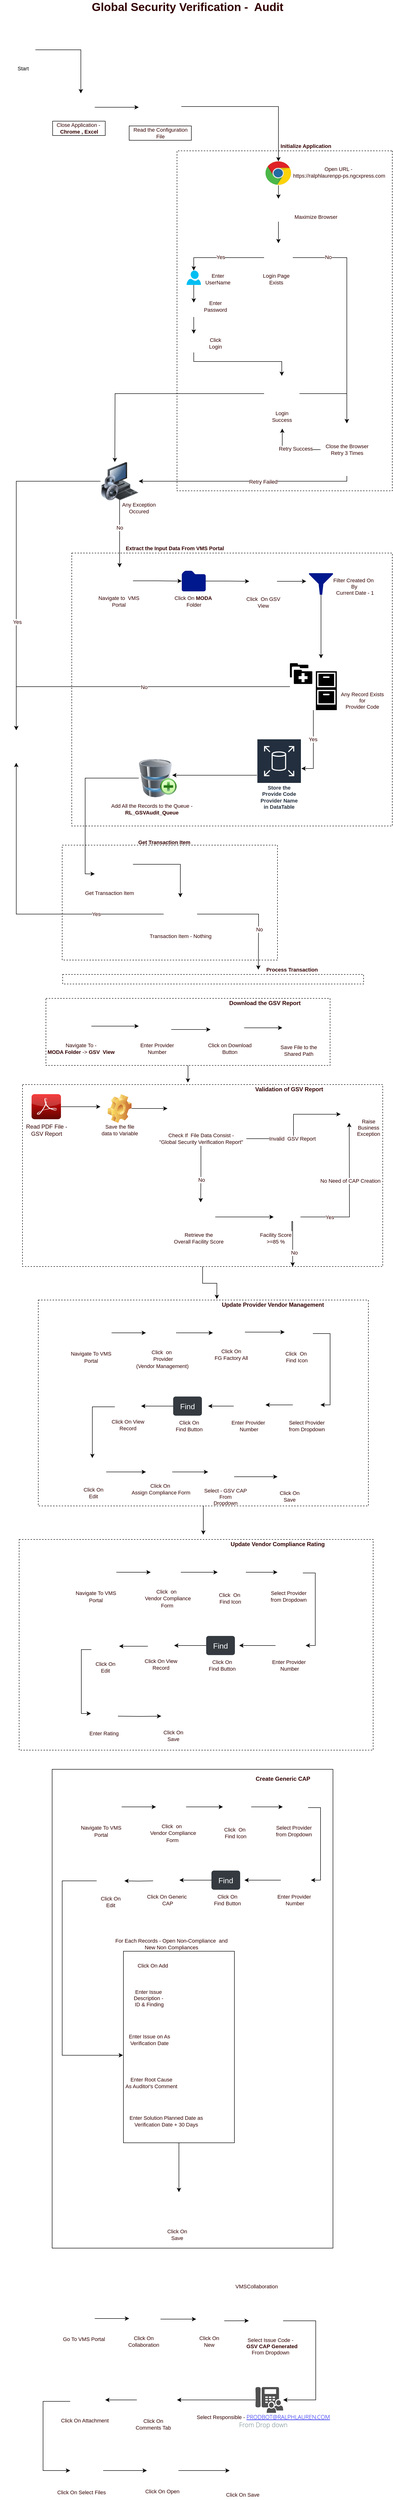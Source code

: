<mxfile version="18.1.2" type="github">
  <diagram id="Izmj4GPz0lvRZYQUVih_" name="Page-1">
    <mxGraphModel dx="1422" dy="762" grid="1" gridSize="10" guides="1" tooltips="1" connect="1" arrows="1" fold="1" page="1" pageScale="1" pageWidth="850" pageHeight="1100" math="0" shadow="0">
      <root>
        <mxCell id="0" />
        <mxCell id="1" parent="0" />
        <mxCell id="cWEXN-bF3hbhIx2hcadV-325" value="" style="rounded=0;whiteSpace=wrap;html=1;sketch=0;fontFamily=Helvetica;fontSize=11;fontColor=#330000;strokeColor=default;fillColor=none;gradientColor=none;" vertex="1" parent="1">
          <mxGeometry x="119" y="3720" width="587" height="1000" as="geometry" />
        </mxCell>
        <mxCell id="cWEXN-bF3hbhIx2hcadV-268" style="edgeStyle=orthogonalEdgeStyle;rounded=0;orthogonalLoop=1;jettySize=auto;html=1;fontFamily=Helvetica;fontSize=11;fontColor=#330000;" edge="1" parent="1" source="cWEXN-bF3hbhIx2hcadV-212">
          <mxGeometry relative="1" as="geometry">
            <mxPoint x="435" y="3230" as="targetPoint" />
          </mxGeometry>
        </mxCell>
        <mxCell id="cWEXN-bF3hbhIx2hcadV-212" value="" style="rounded=0;whiteSpace=wrap;html=1;dashed=1;sketch=0;fontFamily=Helvetica;fontSize=11;fontColor=#330000;strokeColor=default;fillColor=none;gradientColor=none;" vertex="1" parent="1">
          <mxGeometry x="90" y="2740" width="690" height="430" as="geometry" />
        </mxCell>
        <mxCell id="cWEXN-bF3hbhIx2hcadV-214" style="edgeStyle=orthogonalEdgeStyle;rounded=0;orthogonalLoop=1;jettySize=auto;html=1;entryX=0.541;entryY=-0.005;entryDx=0;entryDy=0;entryPerimeter=0;fontFamily=Helvetica;fontSize=12;fontColor=#330000;" edge="1" parent="1" source="cWEXN-bF3hbhIx2hcadV-164" target="cWEXN-bF3hbhIx2hcadV-212">
          <mxGeometry relative="1" as="geometry" />
        </mxCell>
        <mxCell id="cWEXN-bF3hbhIx2hcadV-164" value="" style="rounded=0;whiteSpace=wrap;html=1;dashed=1;sketch=0;fontFamily=Helvetica;fontSize=11;fontColor=#330000;strokeColor=default;fillColor=none;gradientColor=none;" vertex="1" parent="1">
          <mxGeometry x="57" y="2290" width="753" height="380" as="geometry" />
        </mxCell>
        <mxCell id="cWEXN-bF3hbhIx2hcadV-66" value="" style="rounded=0;whiteSpace=wrap;html=1;dashed=1;sketch=0;fontFamily=Helvetica;fontSize=11;fontColor=#330000;strokeColor=default;fillColor=none;gradientColor=none;" vertex="1" parent="1">
          <mxGeometry x="160" y="1180" width="670" height="570" as="geometry" />
        </mxCell>
        <mxCell id="cWEXN-bF3hbhIx2hcadV-49" value="" style="rounded=0;whiteSpace=wrap;html=1;sketch=0;fontFamily=Helvetica;fontSize=11;fontColor=#330000;strokeColor=default;fillColor=none;gradientColor=none;direction=south;dashed=1;" vertex="1" parent="1">
          <mxGeometry x="380" y="340" width="450" height="710" as="geometry" />
        </mxCell>
        <mxCell id="cWEXN-bF3hbhIx2hcadV-2" value="&lt;font style=&quot;font-size: 11px;&quot;&gt;Start&lt;/font&gt;" style="text;html=1;align=center;verticalAlign=middle;resizable=0;points=[];autosize=1;strokeColor=none;fillColor=none;" vertex="1" parent="1">
          <mxGeometry x="38" y="158" width="40" height="20" as="geometry" />
        </mxCell>
        <mxCell id="cWEXN-bF3hbhIx2hcadV-6" style="edgeStyle=orthogonalEdgeStyle;rounded=0;orthogonalLoop=1;jettySize=auto;html=1;fontSize=24;fontColor=#330000;" edge="1" parent="1" source="cWEXN-bF3hbhIx2hcadV-3" target="cWEXN-bF3hbhIx2hcadV-5">
          <mxGeometry relative="1" as="geometry" />
        </mxCell>
        <mxCell id="cWEXN-bF3hbhIx2hcadV-3" value="" style="shape=image;html=1;verticalAlign=top;verticalLabelPosition=bottom;labelBackgroundColor=#ffffff;imageAspect=0;aspect=fixed;image=https://cdn4.iconfinder.com/data/icons/ios-web-user-interface-multi-circle-flat-vol-2/512/Arrow_film_movie_play_player_start_video-128.png;fontSize=11;" vertex="1" parent="1">
          <mxGeometry x="34" y="104" width="50" height="50" as="geometry" />
        </mxCell>
        <mxCell id="cWEXN-bF3hbhIx2hcadV-4" value="&lt;font color=&quot;#330000&quot; style=&quot;font-size: 24px;&quot;&gt;&lt;b style=&quot;&quot;&gt;Global Security Verification -&amp;nbsp; Audit&amp;nbsp;&lt;/b&gt;&lt;/font&gt;" style="text;html=1;align=center;verticalAlign=middle;resizable=0;points=[];autosize=1;strokeColor=none;fillColor=none;fontSize=11;" vertex="1" parent="1">
          <mxGeometry x="195" y="30" width="420" height="20" as="geometry" />
        </mxCell>
        <mxCell id="cWEXN-bF3hbhIx2hcadV-11" style="edgeStyle=orthogonalEdgeStyle;rounded=0;orthogonalLoop=1;jettySize=auto;html=1;exitX=1;exitY=0.5;exitDx=0;exitDy=0;fontSize=11;fontColor=#330000;" edge="1" parent="1" source="cWEXN-bF3hbhIx2hcadV-5">
          <mxGeometry relative="1" as="geometry">
            <mxPoint x="300" y="249" as="targetPoint" />
          </mxGeometry>
        </mxCell>
        <mxCell id="cWEXN-bF3hbhIx2hcadV-5" value="" style="shape=image;html=1;verticalAlign=top;verticalLabelPosition=bottom;labelBackgroundColor=#ffffff;imageAspect=0;aspect=fixed;image=https://cdn3.iconfinder.com/data/icons/flat-actions-icons-9/792/Close_Icon_Circle-128.png;fontSize=24;fontColor=#330000;" vertex="1" parent="1">
          <mxGeometry x="150" y="220" width="58" height="58" as="geometry" />
        </mxCell>
        <mxCell id="cWEXN-bF3hbhIx2hcadV-8" value="Close Application -&amp;nbsp;&lt;br&gt;&lt;b&gt;Chrome , Excel&lt;/b&gt;" style="text;html=1;align=center;verticalAlign=middle;resizable=0;points=[];autosize=1;strokeColor=default;fillColor=none;fontSize=11;fontColor=#330000;" vertex="1" parent="1">
          <mxGeometry x="120" y="278" width="110" height="30" as="geometry" />
        </mxCell>
        <mxCell id="cWEXN-bF3hbhIx2hcadV-17" style="edgeStyle=orthogonalEdgeStyle;rounded=0;orthogonalLoop=1;jettySize=auto;html=1;fontFamily=Helvetica;fontSize=11;fontColor=#330000;" edge="1" parent="1" source="cWEXN-bF3hbhIx2hcadV-9" target="cWEXN-bF3hbhIx2hcadV-15">
          <mxGeometry relative="1" as="geometry" />
        </mxCell>
        <mxCell id="cWEXN-bF3hbhIx2hcadV-9" value="" style="shape=image;html=1;verticalAlign=top;verticalLabelPosition=bottom;labelBackgroundColor=#ffffff;imageAspect=0;aspect=fixed;image=https://cdn0.iconfinder.com/data/icons/business-startup-10/50/8-128.png;fontSize=11;fontColor=#330000;strokeColor=default;" vertex="1" parent="1">
          <mxGeometry x="310" y="208" width="79" height="79" as="geometry" />
        </mxCell>
        <mxCell id="cWEXN-bF3hbhIx2hcadV-10" value="Read the Configuration &lt;br&gt;File" style="text;html=1;align=center;verticalAlign=middle;resizable=0;points=[];autosize=1;strokeColor=default;fillColor=none;fontSize=11;fontColor=#330000;" vertex="1" parent="1">
          <mxGeometry x="280" y="288" width="130" height="30" as="geometry" />
        </mxCell>
        <mxCell id="cWEXN-bF3hbhIx2hcadV-14" value="&lt;b&gt;Initialize Application&lt;/b&gt;" style="text;html=1;align=center;verticalAlign=middle;resizable=0;points=[];autosize=1;strokeColor=none;fillColor=none;fontSize=11;fontFamily=Helvetica;fontColor=#330000;" vertex="1" parent="1">
          <mxGeometry x="589" y="320" width="120" height="20" as="geometry" />
        </mxCell>
        <mxCell id="cWEXN-bF3hbhIx2hcadV-19" style="edgeStyle=orthogonalEdgeStyle;rounded=0;orthogonalLoop=1;jettySize=auto;html=1;fontFamily=Helvetica;fontSize=11;fontColor=#330000;" edge="1" parent="1" source="cWEXN-bF3hbhIx2hcadV-15" target="cWEXN-bF3hbhIx2hcadV-18">
          <mxGeometry relative="1" as="geometry" />
        </mxCell>
        <mxCell id="cWEXN-bF3hbhIx2hcadV-15" value="" style="dashed=0;outlineConnect=0;html=1;align=center;labelPosition=center;verticalLabelPosition=bottom;verticalAlign=top;shape=mxgraph.weblogos.chrome;rounded=0;sketch=0;fontFamily=Helvetica;fontSize=11;fontColor=#330000;strokeColor=default;fillColor=none;gradientColor=none;" vertex="1" parent="1">
          <mxGeometry x="565" y="362" width="54" height="50" as="geometry" />
        </mxCell>
        <mxCell id="cWEXN-bF3hbhIx2hcadV-16" value="Open URL -&lt;br&gt;&amp;nbsp;https://ralphlaurenpp-ps.ngcxpress.com" style="text;html=1;align=center;verticalAlign=middle;resizable=0;points=[];autosize=1;strokeColor=none;fillColor=none;fontSize=11;fontFamily=Helvetica;fontColor=#330000;" vertex="1" parent="1">
          <mxGeometry x="612" y="370" width="210" height="30" as="geometry" />
        </mxCell>
        <mxCell id="cWEXN-bF3hbhIx2hcadV-22" style="edgeStyle=orthogonalEdgeStyle;rounded=0;orthogonalLoop=1;jettySize=auto;html=1;entryX=0.5;entryY=0;entryDx=0;entryDy=0;fontFamily=Helvetica;fontSize=11;fontColor=#330000;" edge="1" parent="1" source="cWEXN-bF3hbhIx2hcadV-18" target="cWEXN-bF3hbhIx2hcadV-21">
          <mxGeometry relative="1" as="geometry" />
        </mxCell>
        <mxCell id="cWEXN-bF3hbhIx2hcadV-18" value="" style="shape=image;html=1;verticalAlign=top;verticalLabelPosition=bottom;labelBackgroundColor=#ffffff;imageAspect=0;aspect=fixed;image=https://cdn4.iconfinder.com/data/icons/minicons-3/640/fullscreen_black-128.png;rounded=0;sketch=0;fontFamily=Helvetica;fontSize=11;fontColor=#330000;strokeColor=default;fillColor=none;gradientColor=none;" vertex="1" parent="1">
          <mxGeometry x="568" y="440" width="48" height="48" as="geometry" />
        </mxCell>
        <mxCell id="cWEXN-bF3hbhIx2hcadV-20" value="Maximize Browser" style="text;html=1;align=center;verticalAlign=middle;resizable=0;points=[];autosize=1;strokeColor=none;fillColor=none;fontSize=11;fontFamily=Helvetica;fontColor=#330000;" vertex="1" parent="1">
          <mxGeometry x="615" y="468" width="110" height="20" as="geometry" />
        </mxCell>
        <mxCell id="cWEXN-bF3hbhIx2hcadV-26" style="edgeStyle=orthogonalEdgeStyle;rounded=0;orthogonalLoop=1;jettySize=auto;html=1;entryX=0.5;entryY=0;entryDx=0;entryDy=0;entryPerimeter=0;fontFamily=Helvetica;fontSize=11;fontColor=#330000;" edge="1" parent="1" source="cWEXN-bF3hbhIx2hcadV-21" target="cWEXN-bF3hbhIx2hcadV-24">
          <mxGeometry relative="1" as="geometry" />
        </mxCell>
        <mxCell id="cWEXN-bF3hbhIx2hcadV-40" value="Yes" style="edgeLabel;html=1;align=center;verticalAlign=middle;resizable=0;points=[];fontSize=11;fontFamily=Helvetica;fontColor=#330000;" vertex="1" connectable="0" parent="cWEXN-bF3hbhIx2hcadV-26">
          <mxGeometry x="0.046" y="-1" relative="1" as="geometry">
            <mxPoint as="offset" />
          </mxGeometry>
        </mxCell>
        <mxCell id="cWEXN-bF3hbhIx2hcadV-45" style="edgeStyle=orthogonalEdgeStyle;rounded=0;orthogonalLoop=1;jettySize=auto;html=1;entryX=0.5;entryY=0;entryDx=0;entryDy=0;fontFamily=Helvetica;fontSize=11;fontColor=#330000;" edge="1" parent="1" source="cWEXN-bF3hbhIx2hcadV-21" target="cWEXN-bF3hbhIx2hcadV-41">
          <mxGeometry relative="1" as="geometry" />
        </mxCell>
        <mxCell id="cWEXN-bF3hbhIx2hcadV-51" value="No" style="edgeLabel;html=1;align=center;verticalAlign=middle;resizable=0;points=[];fontSize=11;fontFamily=Helvetica;fontColor=#330000;" vertex="1" connectable="0" parent="cWEXN-bF3hbhIx2hcadV-45">
          <mxGeometry x="-0.678" y="1" relative="1" as="geometry">
            <mxPoint as="offset" />
          </mxGeometry>
        </mxCell>
        <mxCell id="cWEXN-bF3hbhIx2hcadV-21" value="" style="shape=image;html=1;verticalAlign=top;verticalLabelPosition=bottom;labelBackgroundColor=#ffffff;imageAspect=0;aspect=fixed;image=https://cdn1.iconfinder.com/data/icons/Futurosoft%20Icons%200.5.2/128x128/apps/Login-Manager.png;rounded=0;sketch=0;fontFamily=Helvetica;fontSize=11;fontColor=#330000;strokeColor=default;fillColor=none;gradientColor=none;" vertex="1" parent="1">
          <mxGeometry x="562" y="533" width="60" height="60" as="geometry" />
        </mxCell>
        <mxCell id="cWEXN-bF3hbhIx2hcadV-23" value="Login Page &lt;br&gt;Exists" style="text;html=1;align=center;verticalAlign=middle;resizable=0;points=[];autosize=1;strokeColor=none;fillColor=none;fontSize=11;fontFamily=Helvetica;fontColor=#330000;" vertex="1" parent="1">
          <mxGeometry x="552" y="593" width="70" height="30" as="geometry" />
        </mxCell>
        <mxCell id="cWEXN-bF3hbhIx2hcadV-28" style="edgeStyle=orthogonalEdgeStyle;rounded=0;orthogonalLoop=1;jettySize=auto;html=1;entryX=0.5;entryY=0;entryDx=0;entryDy=0;fontFamily=Helvetica;fontSize=11;fontColor=#330000;" edge="1" parent="1" source="cWEXN-bF3hbhIx2hcadV-24" target="cWEXN-bF3hbhIx2hcadV-25">
          <mxGeometry relative="1" as="geometry" />
        </mxCell>
        <mxCell id="cWEXN-bF3hbhIx2hcadV-24" value="" style="verticalLabelPosition=bottom;html=1;verticalAlign=top;align=center;strokeColor=none;fillColor=#00BEF2;shape=mxgraph.azure.user;rounded=0;sketch=0;fontFamily=Helvetica;fontSize=11;fontColor=#330000;" vertex="1" parent="1">
          <mxGeometry x="400" y="590" width="30" height="30" as="geometry" />
        </mxCell>
        <mxCell id="cWEXN-bF3hbhIx2hcadV-32" style="edgeStyle=orthogonalEdgeStyle;rounded=0;orthogonalLoop=1;jettySize=auto;html=1;entryX=0.5;entryY=0;entryDx=0;entryDy=0;fontFamily=Helvetica;fontSize=11;fontColor=#330000;" edge="1" parent="1" source="cWEXN-bF3hbhIx2hcadV-25" target="cWEXN-bF3hbhIx2hcadV-30">
          <mxGeometry relative="1" as="geometry" />
        </mxCell>
        <mxCell id="cWEXN-bF3hbhIx2hcadV-25" value="" style="shape=image;html=1;verticalAlign=top;verticalLabelPosition=bottom;labelBackgroundColor=#ffffff;imageAspect=0;aspect=fixed;image=https://cdn0.iconfinder.com/data/icons/phosphor-regular-vol-3/256/password-128.png;rounded=0;sketch=0;fontFamily=Helvetica;fontSize=11;fontColor=#330000;strokeColor=default;fillColor=none;gradientColor=none;" vertex="1" parent="1">
          <mxGeometry x="400" y="657" width="30" height="30" as="geometry" />
        </mxCell>
        <mxCell id="cWEXN-bF3hbhIx2hcadV-27" value="Enter&lt;br&gt;UserName" style="text;html=1;align=center;verticalAlign=middle;resizable=0;points=[];autosize=1;strokeColor=none;fillColor=none;fontSize=11;fontFamily=Helvetica;fontColor=#330000;" vertex="1" parent="1">
          <mxGeometry x="430" y="593" width="70" height="30" as="geometry" />
        </mxCell>
        <mxCell id="cWEXN-bF3hbhIx2hcadV-29" value="Enter &lt;br&gt;Password" style="text;html=1;align=center;verticalAlign=middle;resizable=0;points=[];autosize=1;strokeColor=none;fillColor=none;fontSize=11;fontFamily=Helvetica;fontColor=#330000;" vertex="1" parent="1">
          <mxGeometry x="430" y="650" width="60" height="30" as="geometry" />
        </mxCell>
        <mxCell id="cWEXN-bF3hbhIx2hcadV-39" style="edgeStyle=orthogonalEdgeStyle;rounded=0;orthogonalLoop=1;jettySize=auto;html=1;entryX=0.5;entryY=0;entryDx=0;entryDy=0;fontFamily=Helvetica;fontSize=11;fontColor=#330000;" edge="1" parent="1" source="cWEXN-bF3hbhIx2hcadV-30" target="cWEXN-bF3hbhIx2hcadV-36">
          <mxGeometry relative="1" as="geometry">
            <Array as="points">
              <mxPoint x="415" y="780" />
              <mxPoint x="599" y="780" />
            </Array>
          </mxGeometry>
        </mxCell>
        <mxCell id="cWEXN-bF3hbhIx2hcadV-30" value="" style="shape=image;html=1;verticalAlign=top;verticalLabelPosition=bottom;labelBackgroundColor=#ffffff;imageAspect=0;aspect=fixed;image=https://cdn3.iconfinder.com/data/icons/arrows-397/48/arrow_login-128.png;rounded=0;sketch=0;fontFamily=Helvetica;fontSize=11;fontColor=#330000;strokeColor=default;fillColor=none;gradientColor=none;" vertex="1" parent="1">
          <mxGeometry x="395.5" y="722" width="39" height="39" as="geometry" />
        </mxCell>
        <mxCell id="cWEXN-bF3hbhIx2hcadV-33" value="Click &lt;br&gt;Login" style="text;html=1;align=center;verticalAlign=middle;resizable=0;points=[];autosize=1;strokeColor=none;fillColor=none;fontSize=11;fontFamily=Helvetica;fontColor=#330000;" vertex="1" parent="1">
          <mxGeometry x="440" y="726.5" width="40" height="30" as="geometry" />
        </mxCell>
        <mxCell id="cWEXN-bF3hbhIx2hcadV-42" style="edgeStyle=orthogonalEdgeStyle;rounded=0;orthogonalLoop=1;jettySize=auto;html=1;fontFamily=Helvetica;fontSize=11;fontColor=#330000;" edge="1" parent="1" source="cWEXN-bF3hbhIx2hcadV-36">
          <mxGeometry relative="1" as="geometry">
            <mxPoint x="250" y="990" as="targetPoint" />
          </mxGeometry>
        </mxCell>
        <mxCell id="cWEXN-bF3hbhIx2hcadV-43" style="edgeStyle=orthogonalEdgeStyle;rounded=0;orthogonalLoop=1;jettySize=auto;html=1;entryX=0.5;entryY=0;entryDx=0;entryDy=0;fontFamily=Helvetica;fontSize=11;fontColor=#330000;" edge="1" parent="1" source="cWEXN-bF3hbhIx2hcadV-36" target="cWEXN-bF3hbhIx2hcadV-41">
          <mxGeometry relative="1" as="geometry" />
        </mxCell>
        <mxCell id="cWEXN-bF3hbhIx2hcadV-36" value="" style="shape=image;html=1;verticalAlign=top;verticalLabelPosition=bottom;labelBackgroundColor=#ffffff;imageAspect=0;aspect=fixed;image=https://cdn0.iconfinder.com/data/icons/basic-e-commerce-line/48/Package_box_success-128.png;rounded=0;sketch=0;fontFamily=Helvetica;fontSize=11;fontColor=#330000;strokeColor=default;fillColor=none;gradientColor=none;" vertex="1" parent="1">
          <mxGeometry x="562" y="810" width="74" height="74" as="geometry" />
        </mxCell>
        <mxCell id="cWEXN-bF3hbhIx2hcadV-38" value="Login &lt;br&gt;Success" style="text;html=1;align=center;verticalAlign=middle;resizable=0;points=[];autosize=1;strokeColor=none;fillColor=none;fontSize=11;fontFamily=Helvetica;fontColor=#330000;" vertex="1" parent="1">
          <mxGeometry x="569" y="880" width="60" height="30" as="geometry" />
        </mxCell>
        <mxCell id="cWEXN-bF3hbhIx2hcadV-57" style="edgeStyle=orthogonalEdgeStyle;rounded=0;orthogonalLoop=1;jettySize=auto;html=1;fontFamily=Helvetica;fontSize=11;fontColor=#330000;" edge="1" parent="1" source="cWEXN-bF3hbhIx2hcadV-41" target="cWEXN-bF3hbhIx2hcadV-55">
          <mxGeometry relative="1" as="geometry">
            <Array as="points">
              <mxPoint x="735" y="1030" />
            </Array>
          </mxGeometry>
        </mxCell>
        <mxCell id="cWEXN-bF3hbhIx2hcadV-64" value="Retry Failed" style="edgeLabel;html=1;align=center;verticalAlign=middle;resizable=0;points=[];fontSize=11;fontFamily=Helvetica;fontColor=#330000;" vertex="1" connectable="0" parent="cWEXN-bF3hbhIx2hcadV-57">
          <mxGeometry x="-0.166" y="1" relative="1" as="geometry">
            <mxPoint as="offset" />
          </mxGeometry>
        </mxCell>
        <mxCell id="cWEXN-bF3hbhIx2hcadV-41" value="" style="shape=image;html=1;verticalAlign=top;verticalLabelPosition=bottom;labelBackgroundColor=#ffffff;imageAspect=0;aspect=fixed;image=https://cdn4.iconfinder.com/data/icons/flat-business-3/512/Flat_business-9-128.png;rounded=0;sketch=0;fontFamily=Helvetica;fontSize=11;fontColor=#330000;strokeColor=default;fillColor=none;gradientColor=none;" vertex="1" parent="1">
          <mxGeometry x="680" y="909" width="110" height="110" as="geometry" />
        </mxCell>
        <mxCell id="cWEXN-bF3hbhIx2hcadV-46" style="edgeStyle=orthogonalEdgeStyle;rounded=0;orthogonalLoop=1;jettySize=auto;html=1;entryX=0.517;entryY=1.333;entryDx=0;entryDy=0;entryPerimeter=0;fontFamily=Helvetica;fontSize=11;fontColor=#330000;" edge="1" parent="1" source="cWEXN-bF3hbhIx2hcadV-44" target="cWEXN-bF3hbhIx2hcadV-38">
          <mxGeometry relative="1" as="geometry" />
        </mxCell>
        <mxCell id="cWEXN-bF3hbhIx2hcadV-48" value="Retry Success" style="edgeLabel;html=1;align=center;verticalAlign=middle;resizable=0;points=[];fontSize=11;fontFamily=Helvetica;fontColor=#330000;" vertex="1" connectable="0" parent="cWEXN-bF3hbhIx2hcadV-46">
          <mxGeometry x="-0.161" y="-2" relative="1" as="geometry">
            <mxPoint as="offset" />
          </mxGeometry>
        </mxCell>
        <mxCell id="cWEXN-bF3hbhIx2hcadV-44" value="Close the Browser&lt;br&gt;Retry 3 Times" style="text;html=1;align=center;verticalAlign=middle;resizable=0;points=[];autosize=1;strokeColor=none;fillColor=none;fontSize=11;fontFamily=Helvetica;fontColor=#330000;" vertex="1" parent="1">
          <mxGeometry x="680" y="949" width="110" height="30" as="geometry" />
        </mxCell>
        <mxCell id="cWEXN-bF3hbhIx2hcadV-60" style="edgeStyle=orthogonalEdgeStyle;rounded=0;orthogonalLoop=1;jettySize=auto;html=1;fontFamily=Helvetica;fontSize=11;fontColor=#330000;" edge="1" parent="1" source="cWEXN-bF3hbhIx2hcadV-55" target="cWEXN-bF3hbhIx2hcadV-99">
          <mxGeometry relative="1" as="geometry">
            <mxPoint x="40" y="1460" as="targetPoint" />
          </mxGeometry>
        </mxCell>
        <mxCell id="cWEXN-bF3hbhIx2hcadV-61" value="Yes" style="edgeLabel;html=1;align=center;verticalAlign=middle;resizable=0;points=[];fontSize=11;fontFamily=Helvetica;fontColor=#330000;" vertex="1" connectable="0" parent="cWEXN-bF3hbhIx2hcadV-60">
          <mxGeometry x="0.35" y="2" relative="1" as="geometry">
            <mxPoint as="offset" />
          </mxGeometry>
        </mxCell>
        <mxCell id="cWEXN-bF3hbhIx2hcadV-63" style="edgeStyle=orthogonalEdgeStyle;rounded=0;orthogonalLoop=1;jettySize=auto;html=1;fontFamily=Helvetica;fontSize=11;fontColor=#330000;" edge="1" parent="1">
          <mxGeometry relative="1" as="geometry">
            <mxPoint x="260" y="1210" as="targetPoint" />
            <mxPoint x="260" y="1068" as="sourcePoint" />
          </mxGeometry>
        </mxCell>
        <mxCell id="cWEXN-bF3hbhIx2hcadV-65" value="No" style="edgeLabel;html=1;align=center;verticalAlign=middle;resizable=0;points=[];fontSize=11;fontFamily=Helvetica;fontColor=#330000;" vertex="1" connectable="0" parent="cWEXN-bF3hbhIx2hcadV-63">
          <mxGeometry x="-0.169" relative="1" as="geometry">
            <mxPoint as="offset" />
          </mxGeometry>
        </mxCell>
        <mxCell id="cWEXN-bF3hbhIx2hcadV-55" value="" style="image;html=1;image=img/lib/clip_art/computers/Secure_System_128x128.png;rounded=0;dashed=1;sketch=0;fontFamily=Helvetica;fontSize=11;fontColor=#330000;strokeColor=default;fillColor=none;gradientColor=none;" vertex="1" parent="1">
          <mxGeometry x="220" y="990" width="80" height="80" as="geometry" />
        </mxCell>
        <mxCell id="cWEXN-bF3hbhIx2hcadV-59" value="Any Exception &lt;br&gt;Occured" style="text;html=1;align=center;verticalAlign=middle;resizable=0;points=[];autosize=1;strokeColor=none;fillColor=none;fontSize=11;fontFamily=Helvetica;fontColor=#330000;" vertex="1" parent="1">
          <mxGeometry x="255" y="1071" width="90" height="30" as="geometry" />
        </mxCell>
        <mxCell id="cWEXN-bF3hbhIx2hcadV-67" value="&lt;b&gt;Extract the Input Data From VMS Portal&lt;/b&gt;" style="text;html=1;align=center;verticalAlign=middle;resizable=0;points=[];autosize=1;strokeColor=none;fillColor=none;fontSize=11;fontFamily=Helvetica;fontColor=#330000;" vertex="1" parent="1">
          <mxGeometry x="265" y="1160" width="220" height="20" as="geometry" />
        </mxCell>
        <mxCell id="cWEXN-bF3hbhIx2hcadV-71" style="edgeStyle=orthogonalEdgeStyle;rounded=0;orthogonalLoop=1;jettySize=auto;html=1;entryX=0;entryY=0.5;entryDx=0;entryDy=0;entryPerimeter=0;fontFamily=Helvetica;fontSize=11;fontColor=#330000;" edge="1" parent="1" source="cWEXN-bF3hbhIx2hcadV-68" target="cWEXN-bF3hbhIx2hcadV-70">
          <mxGeometry relative="1" as="geometry" />
        </mxCell>
        <mxCell id="cWEXN-bF3hbhIx2hcadV-68" value="" style="shape=image;html=1;verticalAlign=top;verticalLabelPosition=bottom;labelBackgroundColor=#ffffff;imageAspect=0;aspect=fixed;image=https://cdn4.iconfinder.com/data/icons/ionicons/512/icon-ios7-navigate-128.png;rounded=0;dashed=1;sketch=0;fontFamily=Helvetica;fontSize=11;fontColor=#330000;strokeColor=default;fillColor=none;gradientColor=none;" vertex="1" parent="1">
          <mxGeometry x="232" y="1210" width="56" height="56" as="geometry" />
        </mxCell>
        <mxCell id="cWEXN-bF3hbhIx2hcadV-69" value="Navigate to&amp;nbsp; VMS &lt;br&gt;Portal" style="text;html=1;align=center;verticalAlign=middle;resizable=0;points=[];autosize=1;strokeColor=none;fillColor=none;fontSize=11;fontFamily=Helvetica;fontColor=#330000;" vertex="1" parent="1">
          <mxGeometry x="208" y="1266" width="100" height="30" as="geometry" />
        </mxCell>
        <mxCell id="cWEXN-bF3hbhIx2hcadV-75" style="edgeStyle=orthogonalEdgeStyle;rounded=0;orthogonalLoop=1;jettySize=auto;html=1;entryX=0;entryY=0.5;entryDx=0;entryDy=0;fontFamily=Helvetica;fontSize=11;fontColor=#330000;" edge="1" parent="1" source="cWEXN-bF3hbhIx2hcadV-70" target="cWEXN-bF3hbhIx2hcadV-74">
          <mxGeometry relative="1" as="geometry" />
        </mxCell>
        <mxCell id="cWEXN-bF3hbhIx2hcadV-70" value="" style="sketch=0;aspect=fixed;pointerEvents=1;shadow=0;dashed=0;html=1;strokeColor=none;labelPosition=center;verticalLabelPosition=bottom;verticalAlign=top;align=center;fillColor=#00188D;shape=mxgraph.mscae.enterprise.folder;rounded=0;fontFamily=Helvetica;fontSize=11;fontColor=#330000;" vertex="1" parent="1">
          <mxGeometry x="390" y="1217" width="50" height="43" as="geometry" />
        </mxCell>
        <mxCell id="cWEXN-bF3hbhIx2hcadV-72" value="Click On &lt;b&gt;MODA&lt;/b&gt;&amp;nbsp;&lt;br&gt;Folder" style="text;html=1;align=center;verticalAlign=middle;resizable=0;points=[];autosize=1;strokeColor=none;fillColor=none;fontSize=11;fontFamily=Helvetica;fontColor=#330000;" vertex="1" parent="1">
          <mxGeometry x="365" y="1266" width="100" height="30" as="geometry" />
        </mxCell>
        <mxCell id="cWEXN-bF3hbhIx2hcadV-78" style="edgeStyle=orthogonalEdgeStyle;rounded=0;orthogonalLoop=1;jettySize=auto;html=1;fontFamily=Helvetica;fontSize=11;fontColor=#330000;" edge="1" parent="1" source="cWEXN-bF3hbhIx2hcadV-74">
          <mxGeometry relative="1" as="geometry">
            <mxPoint x="650" y="1239" as="targetPoint" />
          </mxGeometry>
        </mxCell>
        <mxCell id="cWEXN-bF3hbhIx2hcadV-74" value="" style="shape=image;html=1;verticalAlign=top;verticalLabelPosition=bottom;labelBackgroundColor=#ffffff;imageAspect=0;aspect=fixed;image=https://cdn1.iconfinder.com/data/icons/hawcons/32/700015-icon-27-one-finger-click-128.png;rounded=0;dashed=1;sketch=0;fontFamily=Helvetica;fontSize=11;fontColor=#330000;strokeColor=default;fillColor=none;gradientColor=none;" vertex="1" parent="1">
          <mxGeometry x="531" y="1210" width="58" height="58" as="geometry" />
        </mxCell>
        <mxCell id="cWEXN-bF3hbhIx2hcadV-76" value="Click&amp;nbsp; On GSV&lt;br&gt;View" style="text;html=1;align=center;verticalAlign=middle;resizable=0;points=[];autosize=1;strokeColor=none;fillColor=none;fontSize=11;fontFamily=Helvetica;fontColor=#330000;" vertex="1" parent="1">
          <mxGeometry x="515" y="1268" width="90" height="30" as="geometry" />
        </mxCell>
        <mxCell id="cWEXN-bF3hbhIx2hcadV-88" style="edgeStyle=orthogonalEdgeStyle;rounded=0;orthogonalLoop=1;jettySize=auto;html=1;fontFamily=Helvetica;fontSize=11;fontColor=#330000;" edge="1" parent="1" source="cWEXN-bF3hbhIx2hcadV-77">
          <mxGeometry relative="1" as="geometry">
            <mxPoint x="681" y="1400" as="targetPoint" />
          </mxGeometry>
        </mxCell>
        <mxCell id="cWEXN-bF3hbhIx2hcadV-77" value="" style="sketch=0;aspect=fixed;pointerEvents=1;shadow=0;dashed=0;html=1;strokeColor=none;labelPosition=center;verticalLabelPosition=bottom;verticalAlign=top;align=center;fillColor=#00188D;shape=mxgraph.mscae.enterprise.filter;rounded=0;fontFamily=Helvetica;fontSize=11;fontColor=#330000;" vertex="1" parent="1">
          <mxGeometry x="656" y="1222" width="50" height="45" as="geometry" />
        </mxCell>
        <mxCell id="cWEXN-bF3hbhIx2hcadV-79" value="Filter Created On&amp;nbsp; &lt;br&gt;By&lt;br&gt;&amp;nbsp;Current Date - 1" style="text;html=1;align=center;verticalAlign=middle;resizable=0;points=[];autosize=1;strokeColor=none;fillColor=none;fontSize=11;fontFamily=Helvetica;fontColor=#330000;" vertex="1" parent="1">
          <mxGeometry x="700" y="1230" width="100" height="40" as="geometry" />
        </mxCell>
        <mxCell id="cWEXN-bF3hbhIx2hcadV-89" style="edgeStyle=orthogonalEdgeStyle;rounded=0;orthogonalLoop=1;jettySize=auto;html=1;fontFamily=Helvetica;fontSize=11;fontColor=#330000;entryX=0.5;entryY=0;entryDx=0;entryDy=0;" edge="1" parent="1" source="cWEXN-bF3hbhIx2hcadV-84" target="cWEXN-bF3hbhIx2hcadV-99">
          <mxGeometry relative="1" as="geometry">
            <mxPoint x="50" y="1459" as="targetPoint" />
          </mxGeometry>
        </mxCell>
        <mxCell id="cWEXN-bF3hbhIx2hcadV-90" value="No" style="edgeLabel;html=1;align=center;verticalAlign=middle;resizable=0;points=[];fontSize=11;fontFamily=Helvetica;fontColor=#330000;" vertex="1" connectable="0" parent="cWEXN-bF3hbhIx2hcadV-89">
          <mxGeometry x="-0.078" y="1" relative="1" as="geometry">
            <mxPoint as="offset" />
          </mxGeometry>
        </mxCell>
        <mxCell id="cWEXN-bF3hbhIx2hcadV-91" style="edgeStyle=orthogonalEdgeStyle;rounded=0;orthogonalLoop=1;jettySize=auto;html=1;fontFamily=Helvetica;fontSize=11;fontColor=#330000;" edge="1" parent="1" source="cWEXN-bF3hbhIx2hcadV-84" target="cWEXN-bF3hbhIx2hcadV-95">
          <mxGeometry relative="1" as="geometry">
            <mxPoint x="665" y="1630" as="targetPoint" />
            <Array as="points">
              <mxPoint x="665" y="1630" />
            </Array>
          </mxGeometry>
        </mxCell>
        <mxCell id="cWEXN-bF3hbhIx2hcadV-92" value="Yes" style="edgeLabel;html=1;align=center;verticalAlign=middle;resizable=0;points=[];fontSize=11;fontFamily=Helvetica;fontColor=#330000;" vertex="1" connectable="0" parent="cWEXN-bF3hbhIx2hcadV-91">
          <mxGeometry x="-0.18" y="-1" relative="1" as="geometry">
            <mxPoint as="offset" />
          </mxGeometry>
        </mxCell>
        <mxCell id="cWEXN-bF3hbhIx2hcadV-84" value="" style="shape=mxgraph.signs.healthcare.medical_records;html=1;pointerEvents=1;fillColor=#000000;strokeColor=none;verticalLabelPosition=bottom;verticalAlign=top;align=center;rounded=0;dashed=1;sketch=0;fontFamily=Helvetica;fontSize=11;fontColor=#330000;" vertex="1" parent="1">
          <mxGeometry x="616" y="1410" width="98" height="98" as="geometry" />
        </mxCell>
        <mxCell id="cWEXN-bF3hbhIx2hcadV-86" value="Any Record Exists &lt;br&gt;for &lt;br&gt;Provider Code" style="text;html=1;align=center;verticalAlign=middle;resizable=0;points=[];autosize=1;strokeColor=none;fillColor=none;fontSize=11;fontFamily=Helvetica;fontColor=#330000;" vertex="1" parent="1">
          <mxGeometry x="712" y="1468" width="110" height="40" as="geometry" />
        </mxCell>
        <mxCell id="cWEXN-bF3hbhIx2hcadV-97" style="edgeStyle=orthogonalEdgeStyle;rounded=0;orthogonalLoop=1;jettySize=auto;html=1;fontFamily=Helvetica;fontSize=11;fontColor=#330000;" edge="1" parent="1" source="cWEXN-bF3hbhIx2hcadV-95">
          <mxGeometry relative="1" as="geometry">
            <mxPoint x="370" y="1644" as="targetPoint" />
          </mxGeometry>
        </mxCell>
        <mxCell id="cWEXN-bF3hbhIx2hcadV-95" value="&lt;font style=&quot;font-size: 11px;&quot;&gt;Store the Provide Code&lt;br&gt;Provider Name in DataTable&lt;/font&gt;" style="sketch=0;outlineConnect=0;fontColor=#232F3E;gradientColor=none;strokeColor=#ffffff;fillColor=#232F3E;dashed=0;verticalLabelPosition=middle;verticalAlign=bottom;align=center;html=1;whiteSpace=wrap;fontSize=10;fontStyle=1;spacing=3;shape=mxgraph.aws4.productIcon;prIcon=mxgraph.aws4.elastic_block_store;rounded=0;fontFamily=Helvetica;" vertex="1" parent="1">
          <mxGeometry x="547" y="1568" width="93" height="152" as="geometry" />
        </mxCell>
        <mxCell id="cWEXN-bF3hbhIx2hcadV-107" style="edgeStyle=orthogonalEdgeStyle;rounded=0;orthogonalLoop=1;jettySize=auto;html=1;entryX=0;entryY=0.75;entryDx=0;entryDy=0;fontFamily=Helvetica;fontSize=11;fontColor=#330000;" edge="1" parent="1" source="cWEXN-bF3hbhIx2hcadV-96" target="cWEXN-bF3hbhIx2hcadV-100">
          <mxGeometry relative="1" as="geometry" />
        </mxCell>
        <mxCell id="cWEXN-bF3hbhIx2hcadV-96" value="" style="image;html=1;image=img/lib/clip_art/computers/Database_Add_128x128.png;rounded=0;dashed=1;sketch=0;fontFamily=Helvetica;fontSize=11;fontColor=#330000;strokeColor=default;fillColor=none;gradientColor=none;" vertex="1" parent="1">
          <mxGeometry x="300" y="1610" width="80" height="80" as="geometry" />
        </mxCell>
        <mxCell id="cWEXN-bF3hbhIx2hcadV-98" value="Add All the Records to the Queue - &lt;br&gt;&lt;b&gt;RL_GSVAudit_Queue&lt;/b&gt;" style="text;html=1;align=center;verticalAlign=middle;resizable=0;points=[];autosize=1;strokeColor=none;fillColor=none;fontSize=11;fontFamily=Helvetica;fontColor=#330000;" vertex="1" parent="1">
          <mxGeometry x="232" y="1700" width="190" height="30" as="geometry" />
        </mxCell>
        <mxCell id="cWEXN-bF3hbhIx2hcadV-99" value="" style="shape=image;html=1;verticalAlign=top;verticalLabelPosition=bottom;labelBackgroundColor=#ffffff;imageAspect=0;aspect=fixed;image=https://cdn3.iconfinder.com/data/icons/mix-and-miscellaneous/93/cross_handrawn_close-128.png;rounded=0;dashed=1;sketch=0;fontFamily=Helvetica;fontSize=11;fontColor=#330000;strokeColor=default;fillColor=none;gradientColor=none;" vertex="1" parent="1">
          <mxGeometry x="10" y="1550" width="68" height="68" as="geometry" />
        </mxCell>
        <mxCell id="cWEXN-bF3hbhIx2hcadV-108" style="edgeStyle=orthogonalEdgeStyle;rounded=0;orthogonalLoop=1;jettySize=auto;html=1;fontFamily=Helvetica;fontSize=11;fontColor=#330000;" edge="1" parent="1" source="cWEXN-bF3hbhIx2hcadV-100" target="cWEXN-bF3hbhIx2hcadV-102">
          <mxGeometry relative="1" as="geometry" />
        </mxCell>
        <mxCell id="cWEXN-bF3hbhIx2hcadV-100" value="" style="shape=image;html=1;verticalAlign=top;verticalLabelPosition=bottom;labelBackgroundColor=#ffffff;imageAspect=0;aspect=fixed;image=https://cdn0.iconfinder.com/data/icons/business-collection-2027/60/get-money-128.png;rounded=0;dashed=1;sketch=0;fontFamily=Helvetica;fontSize=11;fontColor=#330000;strokeColor=default;fillColor=none;gradientColor=none;" vertex="1" parent="1">
          <mxGeometry x="208" y="1790" width="80" height="80" as="geometry" />
        </mxCell>
        <mxCell id="cWEXN-bF3hbhIx2hcadV-101" value="Get Transaction Item&amp;nbsp;&lt;br&gt;" style="text;html=1;align=center;verticalAlign=middle;resizable=0;points=[];autosize=1;strokeColor=none;fillColor=none;fontSize=11;fontFamily=Helvetica;fontColor=#330000;" vertex="1" parent="1">
          <mxGeometry x="180" y="1880" width="120" height="20" as="geometry" />
        </mxCell>
        <mxCell id="cWEXN-bF3hbhIx2hcadV-110" style="edgeStyle=orthogonalEdgeStyle;rounded=0;orthogonalLoop=1;jettySize=auto;html=1;fontFamily=Helvetica;fontSize=11;fontColor=#330000;" edge="1" parent="1" source="cWEXN-bF3hbhIx2hcadV-102">
          <mxGeometry relative="1" as="geometry">
            <mxPoint x="550" y="2050" as="targetPoint" />
          </mxGeometry>
        </mxCell>
        <mxCell id="cWEXN-bF3hbhIx2hcadV-111" value="No" style="edgeLabel;html=1;align=center;verticalAlign=middle;resizable=0;points=[];fontSize=11;fontFamily=Helvetica;fontColor=#330000;" vertex="1" connectable="0" parent="cWEXN-bF3hbhIx2hcadV-110">
          <mxGeometry x="0.311" y="1" relative="1" as="geometry">
            <mxPoint as="offset" />
          </mxGeometry>
        </mxCell>
        <mxCell id="cWEXN-bF3hbhIx2hcadV-112" style="edgeStyle=orthogonalEdgeStyle;rounded=0;orthogonalLoop=1;jettySize=auto;html=1;fontFamily=Helvetica;fontSize=11;fontColor=#330000;" edge="1" parent="1" source="cWEXN-bF3hbhIx2hcadV-102" target="cWEXN-bF3hbhIx2hcadV-99">
          <mxGeometry relative="1" as="geometry" />
        </mxCell>
        <mxCell id="cWEXN-bF3hbhIx2hcadV-113" value="Yes" style="edgeLabel;html=1;align=center;verticalAlign=middle;resizable=0;points=[];fontSize=11;fontFamily=Helvetica;fontColor=#330000;" vertex="1" connectable="0" parent="cWEXN-bF3hbhIx2hcadV-112">
          <mxGeometry x="-0.548" relative="1" as="geometry">
            <mxPoint as="offset" />
          </mxGeometry>
        </mxCell>
        <mxCell id="cWEXN-bF3hbhIx2hcadV-102" value="" style="shape=image;html=1;verticalAlign=top;verticalLabelPosition=bottom;labelBackgroundColor=#ffffff;imageAspect=0;aspect=fixed;image=https://cdn4.iconfinder.com/data/icons/ios-web-user-interface-multi-circle-flat-vol-4/512/Check_list_item_Item_list_to_do_ui_shopping-128.png;rounded=0;dashed=1;sketch=0;fontFamily=Helvetica;fontSize=11;fontColor=#330000;strokeColor=default;fillColor=none;gradientColor=none;" vertex="1" parent="1">
          <mxGeometry x="352" y="1899" width="70" height="70" as="geometry" />
        </mxCell>
        <mxCell id="cWEXN-bF3hbhIx2hcadV-103" value="Transaction Item - Nothing" style="text;html=1;align=center;verticalAlign=middle;resizable=0;points=[];autosize=1;strokeColor=none;fillColor=none;fontSize=11;fontFamily=Helvetica;fontColor=#330000;" vertex="1" parent="1">
          <mxGeometry x="317" y="1970" width="140" height="20" as="geometry" />
        </mxCell>
        <mxCell id="cWEXN-bF3hbhIx2hcadV-106" value="" style="rounded=0;whiteSpace=wrap;html=1;dashed=1;sketch=0;fontFamily=Helvetica;fontSize=11;fontColor=#330000;strokeColor=default;fillColor=none;gradientColor=none;" vertex="1" parent="1">
          <mxGeometry x="141" y="2060" width="629" height="20" as="geometry" />
        </mxCell>
        <mxCell id="cWEXN-bF3hbhIx2hcadV-114" value="" style="rounded=0;whiteSpace=wrap;html=1;dashed=1;sketch=0;fontFamily=Helvetica;fontSize=11;fontColor=#330000;strokeColor=default;fillColor=none;gradientColor=none;" vertex="1" parent="1">
          <mxGeometry x="140" y="1790" width="450" height="240" as="geometry" />
        </mxCell>
        <mxCell id="cWEXN-bF3hbhIx2hcadV-115" value="&lt;b&gt;Get Transaction Item&lt;/b&gt;" style="text;html=1;align=center;verticalAlign=middle;resizable=0;points=[];autosize=1;strokeColor=none;fillColor=none;fontSize=11;fontFamily=Helvetica;fontColor=#330000;" vertex="1" parent="1">
          <mxGeometry x="293" y="1774" width="120" height="20" as="geometry" />
        </mxCell>
        <mxCell id="cWEXN-bF3hbhIx2hcadV-116" value="&lt;b&gt;Process Transaction&lt;/b&gt;" style="text;html=1;align=center;verticalAlign=middle;resizable=0;points=[];autosize=1;strokeColor=none;fillColor=none;fontSize=11;fontFamily=Helvetica;fontColor=#330000;" vertex="1" parent="1">
          <mxGeometry x="560" y="2040" width="120" height="20" as="geometry" />
        </mxCell>
        <mxCell id="cWEXN-bF3hbhIx2hcadV-121" style="edgeStyle=orthogonalEdgeStyle;rounded=0;orthogonalLoop=1;jettySize=auto;html=1;fontFamily=Helvetica;fontSize=11;fontColor=#330000;" edge="1" parent="1" source="cWEXN-bF3hbhIx2hcadV-117">
          <mxGeometry relative="1" as="geometry">
            <mxPoint x="300" y="2168" as="targetPoint" />
          </mxGeometry>
        </mxCell>
        <mxCell id="cWEXN-bF3hbhIx2hcadV-117" value="" style="shape=image;html=1;verticalAlign=top;verticalLabelPosition=bottom;labelBackgroundColor=#ffffff;imageAspect=0;aspect=fixed;image=https://cdn4.iconfinder.com/data/icons/ionicons/512/icon-ios7-navigate-128.png;rounded=0;dashed=1;sketch=0;fontFamily=Helvetica;fontSize=11;fontColor=#330000;strokeColor=default;fillColor=none;gradientColor=none;" vertex="1" parent="1">
          <mxGeometry x="143" y="2139" width="58" height="58" as="geometry" />
        </mxCell>
        <mxCell id="cWEXN-bF3hbhIx2hcadV-118" value="Navigate To - &lt;br&gt;&lt;b&gt;MODA Folder&lt;/b&gt; -&amp;gt; &lt;b&gt;GSV&amp;nbsp; View&lt;/b&gt;" style="text;html=1;align=center;verticalAlign=middle;resizable=0;points=[];autosize=1;strokeColor=none;fillColor=none;fontSize=11;fontFamily=Helvetica;fontColor=#330000;" vertex="1" parent="1">
          <mxGeometry x="99" y="2200" width="160" height="30" as="geometry" />
        </mxCell>
        <mxCell id="cWEXN-bF3hbhIx2hcadV-124" style="edgeStyle=orthogonalEdgeStyle;rounded=0;orthogonalLoop=1;jettySize=auto;html=1;exitX=1;exitY=0.75;exitDx=0;exitDy=0;fontFamily=Helvetica;fontSize=11;fontColor=#330000;" edge="1" parent="1" source="cWEXN-bF3hbhIx2hcadV-119">
          <mxGeometry relative="1" as="geometry">
            <mxPoint x="450" y="2175" as="targetPoint" />
          </mxGeometry>
        </mxCell>
        <mxCell id="cWEXN-bF3hbhIx2hcadV-119" value="" style="shape=image;html=1;verticalAlign=top;verticalLabelPosition=bottom;labelBackgroundColor=#ffffff;imageAspect=0;aspect=fixed;image=https://cdn1.iconfinder.com/data/icons/material-core/20/translate-128.png;rounded=0;dashed=1;sketch=0;fontFamily=Helvetica;fontSize=11;fontColor=#330000;strokeColor=default;fillColor=none;gradientColor=none;" vertex="1" parent="1">
          <mxGeometry x="308" y="2130" width="60" height="60" as="geometry" />
        </mxCell>
        <mxCell id="cWEXN-bF3hbhIx2hcadV-120" value="Enter Provider &lt;br&gt;Number" style="text;html=1;align=center;verticalAlign=middle;resizable=0;points=[];autosize=1;strokeColor=none;fillColor=none;fontSize=11;fontFamily=Helvetica;fontColor=#330000;" vertex="1" parent="1">
          <mxGeometry x="293" y="2200" width="90" height="30" as="geometry" />
        </mxCell>
        <mxCell id="cWEXN-bF3hbhIx2hcadV-127" style="edgeStyle=orthogonalEdgeStyle;rounded=0;orthogonalLoop=1;jettySize=auto;html=1;fontFamily=Helvetica;fontSize=11;fontColor=#330000;" edge="1" parent="1" source="cWEXN-bF3hbhIx2hcadV-122">
          <mxGeometry relative="1" as="geometry">
            <mxPoint x="600" y="2171.5" as="targetPoint" />
          </mxGeometry>
        </mxCell>
        <mxCell id="cWEXN-bF3hbhIx2hcadV-122" value="" style="shape=image;html=1;verticalAlign=top;verticalLabelPosition=bottom;labelBackgroundColor=#ffffff;imageAspect=0;aspect=fixed;image=https://cdn1.iconfinder.com/data/icons/hawcons/32/699458-icon-27-one-finger-click-128.png;rounded=0;dashed=1;sketch=0;fontFamily=Helvetica;fontSize=11;fontColor=#330000;strokeColor=default;fillColor=none;gradientColor=none;" vertex="1" parent="1">
          <mxGeometry x="455.5" y="2139" width="65" height="65" as="geometry" />
        </mxCell>
        <mxCell id="cWEXN-bF3hbhIx2hcadV-125" value="Click on Download &lt;br&gt;Button" style="text;html=1;align=center;verticalAlign=middle;resizable=0;points=[];autosize=1;strokeColor=none;fillColor=none;fontSize=11;fontFamily=Helvetica;fontColor=#330000;" vertex="1" parent="1">
          <mxGeometry x="435" y="2200" width="110" height="30" as="geometry" />
        </mxCell>
        <mxCell id="cWEXN-bF3hbhIx2hcadV-126" value="" style="shape=image;html=1;verticalAlign=top;verticalLabelPosition=bottom;labelBackgroundColor=#ffffff;imageAspect=0;aspect=fixed;image=https://cdn2.iconfinder.com/data/icons/crystalproject/128x128/devices/3floppy_unmount.png;rounded=0;dashed=1;sketch=0;fontFamily=Helvetica;fontSize=11;fontColor=#330000;strokeColor=default;fillColor=none;gradientColor=none;" vertex="1" parent="1">
          <mxGeometry x="612" y="2154" width="50" height="50" as="geometry" />
        </mxCell>
        <mxCell id="cWEXN-bF3hbhIx2hcadV-128" value="Save File to the &lt;br&gt;Shared Path" style="text;html=1;align=center;verticalAlign=middle;resizable=0;points=[];autosize=1;strokeColor=none;fillColor=none;fontSize=11;fontFamily=Helvetica;fontColor=#330000;" vertex="1" parent="1">
          <mxGeometry x="589" y="2204" width="90" height="30" as="geometry" />
        </mxCell>
        <mxCell id="cWEXN-bF3hbhIx2hcadV-323" style="edgeStyle=orthogonalEdgeStyle;rounded=0;orthogonalLoop=1;jettySize=auto;html=1;entryX=0.459;entryY=-0.011;entryDx=0;entryDy=0;entryPerimeter=0;fontFamily=Helvetica;fontSize=11;fontColor=#330000;" edge="1" parent="1" source="cWEXN-bF3hbhIx2hcadV-129" target="cWEXN-bF3hbhIx2hcadV-164">
          <mxGeometry relative="1" as="geometry" />
        </mxCell>
        <mxCell id="cWEXN-bF3hbhIx2hcadV-129" value="" style="rounded=0;whiteSpace=wrap;html=1;dashed=1;sketch=0;fontFamily=Helvetica;fontSize=11;fontColor=#330000;strokeColor=default;fillColor=none;gradientColor=none;" vertex="1" parent="1">
          <mxGeometry x="106" y="2110" width="594" height="140" as="geometry" />
        </mxCell>
        <mxCell id="cWEXN-bF3hbhIx2hcadV-130" value="&lt;b&gt;&lt;font style=&quot;font-size: 12px;&quot;&gt;Download the GSV Report&amp;nbsp;&lt;/font&gt;&lt;/b&gt;" style="text;html=1;align=center;verticalAlign=middle;resizable=0;points=[];autosize=1;strokeColor=none;fillColor=none;fontSize=11;fontFamily=Helvetica;fontColor=#330000;" vertex="1" parent="1">
          <mxGeometry x="480" y="2110" width="170" height="20" as="geometry" />
        </mxCell>
        <mxCell id="cWEXN-bF3hbhIx2hcadV-143" style="edgeStyle=orthogonalEdgeStyle;rounded=0;orthogonalLoop=1;jettySize=auto;html=1;fontFamily=Helvetica;fontSize=11;fontColor=#330000;" edge="1" parent="1" source="cWEXN-bF3hbhIx2hcadV-131">
          <mxGeometry relative="1" as="geometry">
            <mxPoint x="220" y="2336.2" as="targetPoint" />
          </mxGeometry>
        </mxCell>
        <mxCell id="cWEXN-bF3hbhIx2hcadV-131" value="" style="dashed=0;outlineConnect=0;html=1;align=center;labelPosition=center;verticalLabelPosition=bottom;verticalAlign=top;shape=mxgraph.webicons.adobe_pdf;fillColor=#F40C0C;gradientColor=#610603;rounded=0;sketch=0;fontFamily=Helvetica;fontSize=12;fontColor=#330000;strokeColor=default;" vertex="1" parent="1">
          <mxGeometry x="76" y="2310" width="61.4" height="52.4" as="geometry" />
        </mxCell>
        <mxCell id="cWEXN-bF3hbhIx2hcadV-135" value="Read PDF File - &lt;br&gt;GSV Report" style="text;html=1;align=center;verticalAlign=middle;resizable=0;points=[];autosize=1;strokeColor=none;fillColor=none;fontSize=12;fontFamily=Helvetica;fontColor=#330000;" vertex="1" parent="1">
          <mxGeometry x="56.7" y="2370" width="100" height="30" as="geometry" />
        </mxCell>
        <mxCell id="cWEXN-bF3hbhIx2hcadV-144" style="edgeStyle=orthogonalEdgeStyle;rounded=0;orthogonalLoop=1;jettySize=auto;html=1;fontFamily=Helvetica;fontSize=11;fontColor=#330000;" edge="1" parent="1" source="cWEXN-bF3hbhIx2hcadV-136">
          <mxGeometry relative="1" as="geometry">
            <mxPoint x="360" y="2340" as="targetPoint" />
          </mxGeometry>
        </mxCell>
        <mxCell id="cWEXN-bF3hbhIx2hcadV-136" value="" style="shape=image;html=1;verticalLabelPosition=bottom;verticalAlign=top;imageAspect=0;image=img/clipart/Gear_128x128.png;rounded=0;dashed=1;sketch=0;fontFamily=Helvetica;fontSize=11;fontColor=#330000;strokeColor=default;fillColor=none;gradientColor=none;" vertex="1" parent="1">
          <mxGeometry x="235" y="2310" width="50" height="60" as="geometry" />
        </mxCell>
        <mxCell id="cWEXN-bF3hbhIx2hcadV-139" value="Save the file &lt;br&gt;data to Variable" style="text;html=1;align=center;verticalAlign=middle;resizable=0;points=[];autosize=1;strokeColor=none;fillColor=none;fontSize=11;fontFamily=Helvetica;fontColor=#330000;" vertex="1" parent="1">
          <mxGeometry x="215" y="2370" width="90" height="30" as="geometry" />
        </mxCell>
        <mxCell id="cWEXN-bF3hbhIx2hcadV-141" value="" style="shape=image;html=1;verticalAlign=top;verticalLabelPosition=bottom;labelBackgroundColor=#ffffff;imageAspect=0;aspect=fixed;image=https://cdn4.iconfinder.com/data/icons/essentials-74/24/002_-_Search-128.png;rounded=0;dashed=1;sketch=0;fontFamily=Helvetica;fontSize=11;fontColor=#330000;strokeColor=default;fillColor=none;gradientColor=none;" vertex="1" parent="1">
          <mxGeometry x="367" y="2310" width="68" height="68" as="geometry" />
        </mxCell>
        <mxCell id="cWEXN-bF3hbhIx2hcadV-146" style="edgeStyle=orthogonalEdgeStyle;rounded=0;orthogonalLoop=1;jettySize=auto;html=1;fontFamily=Helvetica;fontSize=11;fontColor=#330000;entryX=0;entryY=0.75;entryDx=0;entryDy=0;" edge="1" parent="1" source="cWEXN-bF3hbhIx2hcadV-142" target="cWEXN-bF3hbhIx2hcadV-158">
          <mxGeometry relative="1" as="geometry">
            <mxPoint x="760" y="2310" as="targetPoint" />
          </mxGeometry>
        </mxCell>
        <mxCell id="cWEXN-bF3hbhIx2hcadV-156" value="Invalid&amp;nbsp; GSV Report" style="edgeLabel;html=1;align=center;verticalAlign=middle;resizable=0;points=[];fontSize=11;fontFamily=Helvetica;fontColor=#330000;" vertex="1" connectable="0" parent="cWEXN-bF3hbhIx2hcadV-146">
          <mxGeometry x="-0.226" relative="1" as="geometry">
            <mxPoint as="offset" />
          </mxGeometry>
        </mxCell>
        <mxCell id="cWEXN-bF3hbhIx2hcadV-148" style="edgeStyle=orthogonalEdgeStyle;rounded=0;orthogonalLoop=1;jettySize=auto;html=1;entryX=0.5;entryY=0;entryDx=0;entryDy=0;fontFamily=Helvetica;fontSize=11;fontColor=#330000;" edge="1" parent="1" source="cWEXN-bF3hbhIx2hcadV-142" target="cWEXN-bF3hbhIx2hcadV-147">
          <mxGeometry relative="1" as="geometry" />
        </mxCell>
        <mxCell id="cWEXN-bF3hbhIx2hcadV-151" value="No" style="edgeLabel;html=1;align=center;verticalAlign=middle;resizable=0;points=[];fontSize=11;fontFamily=Helvetica;fontColor=#330000;" vertex="1" connectable="0" parent="cWEXN-bF3hbhIx2hcadV-148">
          <mxGeometry x="0.186" y="1" relative="1" as="geometry">
            <mxPoint y="1" as="offset" />
          </mxGeometry>
        </mxCell>
        <mxCell id="cWEXN-bF3hbhIx2hcadV-142" value="Check If&amp;nbsp; File Data Consist - &lt;br&gt;&quot;Global Security Verification Report&quot;" style="text;html=1;align=center;verticalAlign=middle;resizable=0;points=[];autosize=1;strokeColor=none;fillColor=none;fontSize=11;fontFamily=Helvetica;fontColor=#330000;" vertex="1" parent="1">
          <mxGeometry x="335" y="2388" width="190" height="30" as="geometry" />
        </mxCell>
        <mxCell id="cWEXN-bF3hbhIx2hcadV-152" style="edgeStyle=orthogonalEdgeStyle;rounded=0;orthogonalLoop=1;jettySize=auto;html=1;fontFamily=Helvetica;fontSize=11;fontColor=#330000;" edge="1" parent="1" source="cWEXN-bF3hbhIx2hcadV-147" target="cWEXN-bF3hbhIx2hcadV-150">
          <mxGeometry relative="1" as="geometry" />
        </mxCell>
        <mxCell id="cWEXN-bF3hbhIx2hcadV-147" value="" style="shape=image;html=1;verticalAlign=top;verticalLabelPosition=bottom;labelBackgroundColor=#ffffff;imageAspect=0;aspect=fixed;image=https://cdn2.iconfinder.com/data/icons/font-awesome/1792/get-pocket-128.png;rounded=0;dashed=1;sketch=0;fontFamily=Helvetica;fontSize=11;fontColor=#330000;strokeColor=default;fillColor=none;gradientColor=none;" vertex="1" parent="1">
          <mxGeometry x="399" y="2536" width="61" height="61" as="geometry" />
        </mxCell>
        <mxCell id="cWEXN-bF3hbhIx2hcadV-149" value="Retrieve the &lt;br&gt;Overall Facility Score" style="text;html=1;align=center;verticalAlign=middle;resizable=0;points=[];autosize=1;strokeColor=none;fillColor=none;fontSize=11;fontFamily=Helvetica;fontColor=#330000;" vertex="1" parent="1">
          <mxGeometry x="365" y="2596" width="120" height="30" as="geometry" />
        </mxCell>
        <mxCell id="cWEXN-bF3hbhIx2hcadV-161" style="edgeStyle=orthogonalEdgeStyle;rounded=0;orthogonalLoop=1;jettySize=auto;html=1;fontFamily=Helvetica;fontSize=11;fontColor=#330000;" edge="1" parent="1" source="cWEXN-bF3hbhIx2hcadV-150">
          <mxGeometry relative="1" as="geometry">
            <mxPoint x="740" y="2370" as="targetPoint" />
          </mxGeometry>
        </mxCell>
        <mxCell id="cWEXN-bF3hbhIx2hcadV-162" value="No Need of CAP Creation" style="edgeLabel;html=1;align=center;verticalAlign=middle;resizable=0;points=[];fontSize=11;fontFamily=Helvetica;fontColor=#330000;" vertex="1" connectable="0" parent="cWEXN-bF3hbhIx2hcadV-161">
          <mxGeometry x="0.196" y="-1" relative="1" as="geometry">
            <mxPoint y="1" as="offset" />
          </mxGeometry>
        </mxCell>
        <mxCell id="cWEXN-bF3hbhIx2hcadV-169" value="Yes" style="edgeLabel;html=1;align=center;verticalAlign=middle;resizable=0;points=[];fontSize=11;fontFamily=Helvetica;fontColor=#330000;" vertex="1" connectable="0" parent="cWEXN-bF3hbhIx2hcadV-161">
          <mxGeometry x="-0.591" y="1" relative="1" as="geometry">
            <mxPoint y="1" as="offset" />
          </mxGeometry>
        </mxCell>
        <mxCell id="cWEXN-bF3hbhIx2hcadV-150" value="" style="shape=image;html=1;verticalAlign=top;verticalLabelPosition=bottom;labelBackgroundColor=#ffffff;imageAspect=0;aspect=fixed;image=https://cdn2.iconfinder.com/data/icons/font-awesome/1792/percent-128.png;rounded=0;dashed=1;sketch=0;fontFamily=Helvetica;fontSize=11;fontColor=#330000;strokeColor=default;fillColor=none;gradientColor=none;" vertex="1" parent="1">
          <mxGeometry x="582" y="2538.5" width="56" height="56" as="geometry" />
        </mxCell>
        <mxCell id="cWEXN-bF3hbhIx2hcadV-168" style="edgeStyle=orthogonalEdgeStyle;rounded=0;orthogonalLoop=1;jettySize=auto;html=1;entryX=0.75;entryY=1;entryDx=0;entryDy=0;fontFamily=Helvetica;fontSize=11;fontColor=#330000;" edge="1" parent="1" source="cWEXN-bF3hbhIx2hcadV-153" target="cWEXN-bF3hbhIx2hcadV-164">
          <mxGeometry relative="1" as="geometry">
            <Array as="points">
              <mxPoint x="620" y="2576" />
              <mxPoint x="622" y="2576" />
            </Array>
          </mxGeometry>
        </mxCell>
        <mxCell id="cWEXN-bF3hbhIx2hcadV-170" value="No" style="edgeLabel;html=1;align=center;verticalAlign=middle;resizable=0;points=[];fontSize=11;fontFamily=Helvetica;fontColor=#330000;" vertex="1" connectable="0" parent="cWEXN-bF3hbhIx2hcadV-168">
          <mxGeometry x="0.506" y="3" relative="1" as="geometry">
            <mxPoint as="offset" />
          </mxGeometry>
        </mxCell>
        <mxCell id="cWEXN-bF3hbhIx2hcadV-153" value="Facility Score &lt;br&gt;&amp;gt;=85 %" style="text;html=1;align=center;verticalAlign=middle;resizable=0;points=[];autosize=1;strokeColor=none;fillColor=none;fontSize=11;fontFamily=Helvetica;fontColor=#330000;" vertex="1" parent="1">
          <mxGeometry x="546" y="2596" width="80" height="30" as="geometry" />
        </mxCell>
        <mxCell id="cWEXN-bF3hbhIx2hcadV-158" value="" style="shape=image;html=1;verticalAlign=top;verticalLabelPosition=bottom;labelBackgroundColor=#ffffff;imageAspect=0;aspect=fixed;image=https://cdn2.iconfinder.com/data/icons/coronavirus-disease-highlight/128/Working-online-laptop-freelancer-128.png;rounded=0;dashed=1;sketch=0;fontFamily=Helvetica;fontSize=11;fontColor=#330000;strokeColor=default;fillColor=none;gradientColor=none;" vertex="1" parent="1">
          <mxGeometry x="722" y="2316" width="48" height="48" as="geometry" />
        </mxCell>
        <mxCell id="cWEXN-bF3hbhIx2hcadV-163" value="Raise &lt;br&gt;Business &lt;br&gt;Exception" style="text;html=1;align=center;verticalAlign=middle;resizable=0;points=[];autosize=1;strokeColor=none;fillColor=none;fontSize=11;fontFamily=Helvetica;fontColor=#330000;" vertex="1" parent="1">
          <mxGeometry x="750" y="2360" width="60" height="40" as="geometry" />
        </mxCell>
        <mxCell id="cWEXN-bF3hbhIx2hcadV-171" value="&lt;font size=&quot;1&quot; style=&quot;&quot;&gt;&lt;b style=&quot;font-size: 12px;&quot;&gt;Validation of GSV Report&lt;/b&gt;&lt;/font&gt;" style="text;html=1;align=center;verticalAlign=middle;resizable=0;points=[];autosize=1;strokeColor=none;fillColor=none;fontSize=11;fontFamily=Helvetica;fontColor=#330000;" vertex="1" parent="1">
          <mxGeometry x="534" y="2290" width="160" height="20" as="geometry" />
        </mxCell>
        <mxCell id="cWEXN-bF3hbhIx2hcadV-179" style="edgeStyle=orthogonalEdgeStyle;rounded=0;orthogonalLoop=1;jettySize=auto;html=1;fontFamily=Helvetica;fontSize=11;fontColor=#330000;" edge="1" parent="1" source="cWEXN-bF3hbhIx2hcadV-175">
          <mxGeometry relative="1" as="geometry">
            <mxPoint x="315" y="2808.5" as="targetPoint" />
          </mxGeometry>
        </mxCell>
        <mxCell id="cWEXN-bF3hbhIx2hcadV-175" value="" style="shape=image;html=1;verticalAlign=top;verticalLabelPosition=bottom;labelBackgroundColor=#ffffff;imageAspect=0;aspect=fixed;image=https://cdn4.iconfinder.com/data/icons/ionicons/512/icon-ios7-navigate-outline-128.png;rounded=0;dashed=1;sketch=0;fontFamily=Helvetica;fontSize=12;fontColor=#330000;strokeColor=default;fillColor=none;gradientColor=none;" vertex="1" parent="1">
          <mxGeometry x="174.2" y="2774" width="69" height="69" as="geometry" />
        </mxCell>
        <mxCell id="cWEXN-bF3hbhIx2hcadV-176" value="&lt;font style=&quot;font-size: 11px;&quot;&gt;Navigate To VMS &lt;br&gt;Portal&lt;/font&gt;" style="text;html=1;align=center;verticalAlign=middle;resizable=0;points=[];autosize=1;strokeColor=none;fillColor=none;fontSize=12;fontFamily=Helvetica;fontColor=#330000;" vertex="1" parent="1">
          <mxGeometry x="150" y="2844" width="100" height="30" as="geometry" />
        </mxCell>
        <mxCell id="cWEXN-bF3hbhIx2hcadV-181" style="edgeStyle=orthogonalEdgeStyle;rounded=0;orthogonalLoop=1;jettySize=auto;html=1;fontFamily=Helvetica;fontSize=11;fontColor=#330000;" edge="1" parent="1" source="cWEXN-bF3hbhIx2hcadV-177">
          <mxGeometry relative="1" as="geometry">
            <mxPoint x="455" y="2808.5" as="targetPoint" />
          </mxGeometry>
        </mxCell>
        <mxCell id="cWEXN-bF3hbhIx2hcadV-177" value="" style="shape=image;html=1;verticalAlign=top;verticalLabelPosition=bottom;labelBackgroundColor=#ffffff;imageAspect=0;aspect=fixed;image=https://cdn1.iconfinder.com/data/icons/hawcons/32/699505-icon-27-one-finger-click-128.png;rounded=0;dashed=1;sketch=0;fontFamily=Helvetica;fontSize=12;fontColor=#330000;strokeColor=default;fillColor=none;gradientColor=none;" vertex="1" parent="1">
          <mxGeometry x="320" y="2779.5" width="58" height="58" as="geometry" />
        </mxCell>
        <mxCell id="cWEXN-bF3hbhIx2hcadV-178" value="&lt;font style=&quot;font-size: 11px;&quot;&gt;Click&amp;nbsp; on&amp;nbsp;&lt;br&gt;&amp;nbsp;Provider &lt;br&gt;(Vendor Management)&lt;/font&gt;" style="text;html=1;align=center;verticalAlign=middle;resizable=0;points=[];autosize=1;strokeColor=none;fillColor=none;fontSize=12;fontFamily=Helvetica;fontColor=#330000;" vertex="1" parent="1">
          <mxGeometry x="289" y="2837.5" width="120" height="50" as="geometry" />
        </mxCell>
        <mxCell id="cWEXN-bF3hbhIx2hcadV-184" style="edgeStyle=orthogonalEdgeStyle;rounded=0;orthogonalLoop=1;jettySize=auto;html=1;fontFamily=Helvetica;fontSize=11;fontColor=#330000;" edge="1" parent="1" source="cWEXN-bF3hbhIx2hcadV-180">
          <mxGeometry relative="1" as="geometry">
            <mxPoint x="605" y="2807" as="targetPoint" />
          </mxGeometry>
        </mxCell>
        <mxCell id="cWEXN-bF3hbhIx2hcadV-180" value="" style="shape=image;html=1;verticalAlign=top;verticalLabelPosition=bottom;labelBackgroundColor=#ffffff;imageAspect=0;aspect=fixed;image=https://cdn1.iconfinder.com/data/icons/hawcons/32/699458-icon-27-one-finger-click-128.png;rounded=0;dashed=1;sketch=0;fontFamily=Helvetica;fontSize=11;fontColor=#330000;strokeColor=default;fillColor=none;gradientColor=none;" vertex="1" parent="1">
          <mxGeometry x="462" y="2777" width="60" height="60" as="geometry" />
        </mxCell>
        <mxCell id="cWEXN-bF3hbhIx2hcadV-182" value="Click On&lt;br&gt;FG Factory All" style="text;html=1;align=center;verticalAlign=middle;resizable=0;points=[];autosize=1;strokeColor=none;fillColor=none;fontSize=11;fontFamily=Helvetica;fontColor=#330000;" vertex="1" parent="1">
          <mxGeometry x="448" y="2839" width="90" height="30" as="geometry" />
        </mxCell>
        <mxCell id="cWEXN-bF3hbhIx2hcadV-187" style="edgeStyle=orthogonalEdgeStyle;rounded=0;orthogonalLoop=1;jettySize=auto;html=1;entryX=1;entryY=0.5;entryDx=0;entryDy=0;fontFamily=Helvetica;fontSize=11;fontColor=#330000;" edge="1" parent="1" source="cWEXN-bF3hbhIx2hcadV-183" target="cWEXN-bF3hbhIx2hcadV-186">
          <mxGeometry relative="1" as="geometry">
            <Array as="points">
              <mxPoint x="700" y="2810" />
              <mxPoint x="700" y="2959" />
            </Array>
          </mxGeometry>
        </mxCell>
        <mxCell id="cWEXN-bF3hbhIx2hcadV-183" value="" style="shape=image;html=1;verticalAlign=top;verticalLabelPosition=bottom;labelBackgroundColor=#ffffff;imageAspect=0;aspect=fixed;image=https://cdn2.iconfinder.com/data/icons/atrous/512/search_binoculars_find-128.png;rounded=0;dashed=1;sketch=0;fontFamily=Helvetica;fontSize=11;fontColor=#330000;strokeColor=default;fillColor=none;gradientColor=none;" vertex="1" parent="1">
          <mxGeometry x="606" y="2782" width="58" height="58" as="geometry" />
        </mxCell>
        <mxCell id="cWEXN-bF3hbhIx2hcadV-185" value="Click&amp;nbsp; On&amp;nbsp;&lt;br&gt;Find Icon" style="text;html=1;align=center;verticalAlign=middle;resizable=0;points=[];autosize=1;strokeColor=none;fillColor=none;fontSize=11;fontFamily=Helvetica;fontColor=#330000;" vertex="1" parent="1">
          <mxGeometry x="600" y="2844" width="60" height="30" as="geometry" />
        </mxCell>
        <mxCell id="cWEXN-bF3hbhIx2hcadV-191" style="edgeStyle=orthogonalEdgeStyle;rounded=0;orthogonalLoop=1;jettySize=auto;html=1;fontFamily=Helvetica;fontSize=11;fontColor=#330000;" edge="1" parent="1" source="cWEXN-bF3hbhIx2hcadV-186">
          <mxGeometry relative="1" as="geometry">
            <mxPoint x="565" y="2959" as="targetPoint" />
          </mxGeometry>
        </mxCell>
        <mxCell id="cWEXN-bF3hbhIx2hcadV-186" value="" style="shape=image;html=1;verticalAlign=top;verticalLabelPosition=bottom;labelBackgroundColor=#ffffff;imageAspect=0;aspect=fixed;image=https://cdn1.iconfinder.com/data/icons/iconoir-vol-2/24/frame-select-128.png;rounded=0;dashed=1;sketch=0;fontFamily=Helvetica;fontSize=11;fontColor=#330000;strokeColor=default;fillColor=none;gradientColor=none;" vertex="1" parent="1">
          <mxGeometry x="622" y="2930" width="58" height="58" as="geometry" />
        </mxCell>
        <mxCell id="cWEXN-bF3hbhIx2hcadV-188" value="Select Provider &lt;br&gt;from Dropdown" style="text;html=1;align=center;verticalAlign=middle;resizable=0;points=[];autosize=1;strokeColor=none;fillColor=none;fontSize=11;fontFamily=Helvetica;fontColor=#330000;" vertex="1" parent="1">
          <mxGeometry x="606" y="2988" width="90" height="30" as="geometry" />
        </mxCell>
        <mxCell id="cWEXN-bF3hbhIx2hcadV-195" style="edgeStyle=orthogonalEdgeStyle;rounded=0;orthogonalLoop=1;jettySize=auto;html=1;fontFamily=Helvetica;fontSize=11;fontColor=#330000;" edge="1" parent="1" source="cWEXN-bF3hbhIx2hcadV-190">
          <mxGeometry relative="1" as="geometry">
            <mxPoint x="445" y="2961.5" as="targetPoint" />
          </mxGeometry>
        </mxCell>
        <mxCell id="cWEXN-bF3hbhIx2hcadV-190" value="" style="shape=image;html=1;verticalAlign=top;verticalLabelPosition=bottom;labelBackgroundColor=#ffffff;imageAspect=0;aspect=fixed;image=https://cdn4.iconfinder.com/data/icons/evil-icons-user-interface/64/pen-128.png;rounded=0;dashed=1;sketch=0;fontFamily=Helvetica;fontSize=11;fontColor=#330000;strokeColor=default;fillColor=none;gradientColor=none;" vertex="1" parent="1">
          <mxGeometry x="498.5" y="2930" width="63" height="63" as="geometry" />
        </mxCell>
        <mxCell id="cWEXN-bF3hbhIx2hcadV-192" value="Enter Provider&amp;nbsp;&lt;br&gt;Number" style="text;html=1;align=center;verticalAlign=middle;resizable=0;points=[];autosize=1;strokeColor=none;fillColor=none;fontSize=11;fontFamily=Helvetica;fontColor=#330000;" vertex="1" parent="1">
          <mxGeometry x="485" y="2988" width="90" height="30" as="geometry" />
        </mxCell>
        <mxCell id="cWEXN-bF3hbhIx2hcadV-198" style="edgeStyle=orthogonalEdgeStyle;rounded=0;orthogonalLoop=1;jettySize=auto;html=1;fontFamily=Helvetica;fontSize=11;fontColor=#330000;" edge="1" parent="1" source="cWEXN-bF3hbhIx2hcadV-194">
          <mxGeometry relative="1" as="geometry">
            <mxPoint x="305" y="2961.5" as="targetPoint" />
          </mxGeometry>
        </mxCell>
        <mxCell id="cWEXN-bF3hbhIx2hcadV-194" value="Find" style="html=1;shadow=0;dashed=0;shape=mxgraph.bootstrap.rrect;rSize=5;strokeColor=none;strokeWidth=1;fillColor=#343A40;fontColor=#ffffff;whiteSpace=wrap;align=center;verticalAlign=middle;spacingLeft=0;fontStyle=0;fontSize=16;spacing=5;rounded=0;sketch=0;fontFamily=Helvetica;" vertex="1" parent="1">
          <mxGeometry x="372" y="2941.5" width="60" height="40" as="geometry" />
        </mxCell>
        <mxCell id="cWEXN-bF3hbhIx2hcadV-196" value="Click On&lt;br&gt;Find Button" style="text;html=1;align=center;verticalAlign=middle;resizable=0;points=[];autosize=1;strokeColor=none;fillColor=none;fontSize=11;fontFamily=Helvetica;fontColor=#330000;" vertex="1" parent="1">
          <mxGeometry x="370" y="2988" width="70" height="30" as="geometry" />
        </mxCell>
        <mxCell id="cWEXN-bF3hbhIx2hcadV-201" style="edgeStyle=orthogonalEdgeStyle;rounded=0;orthogonalLoop=1;jettySize=auto;html=1;entryX=0.5;entryY=0;entryDx=0;entryDy=0;fontFamily=Helvetica;fontSize=11;fontColor=#330000;" edge="1" parent="1" source="cWEXN-bF3hbhIx2hcadV-197" target="cWEXN-bF3hbhIx2hcadV-200">
          <mxGeometry relative="1" as="geometry" />
        </mxCell>
        <mxCell id="cWEXN-bF3hbhIx2hcadV-197" value="" style="shape=image;html=1;verticalAlign=top;verticalLabelPosition=bottom;labelBackgroundColor=#ffffff;imageAspect=0;aspect=fixed;image=https://cdn1.iconfinder.com/data/icons/science-technology-outline-24-px/24/Body_organ_eye_optical_view_visual-128.png;rounded=0;dashed=1;sketch=0;fontFamily=Helvetica;fontSize=11;fontColor=#330000;strokeColor=default;fillColor=none;gradientColor=none;" vertex="1" parent="1">
          <mxGeometry x="250" y="2938" width="50" height="50" as="geometry" />
        </mxCell>
        <mxCell id="cWEXN-bF3hbhIx2hcadV-199" value="Click On View &lt;br&gt;Record" style="text;html=1;align=center;verticalAlign=middle;resizable=0;points=[];autosize=1;strokeColor=none;fillColor=none;fontSize=11;fontFamily=Helvetica;fontColor=#330000;" vertex="1" parent="1">
          <mxGeometry x="237" y="2986" width="80" height="30" as="geometry" />
        </mxCell>
        <mxCell id="cWEXN-bF3hbhIx2hcadV-204" style="edgeStyle=orthogonalEdgeStyle;rounded=0;orthogonalLoop=1;jettySize=auto;html=1;fontFamily=Helvetica;fontSize=11;fontColor=#330000;" edge="1" parent="1" source="cWEXN-bF3hbhIx2hcadV-200">
          <mxGeometry relative="1" as="geometry">
            <mxPoint x="315" y="3099" as="targetPoint" />
          </mxGeometry>
        </mxCell>
        <mxCell id="cWEXN-bF3hbhIx2hcadV-200" value="" style="shape=image;html=1;verticalAlign=top;verticalLabelPosition=bottom;labelBackgroundColor=#ffffff;imageAspect=0;aspect=fixed;image=https://cdn2.iconfinder.com/data/icons/boxicons-solid-vol-1/24/bxs-calendar-edit-128.png;rounded=0;dashed=1;sketch=0;fontFamily=Helvetica;fontSize=11;fontColor=#330000;strokeColor=default;fillColor=none;gradientColor=none;" vertex="1" parent="1">
          <mxGeometry x="174" y="3070" width="58" height="58" as="geometry" />
        </mxCell>
        <mxCell id="cWEXN-bF3hbhIx2hcadV-202" value="Click On &lt;br&gt;Edit" style="text;html=1;align=center;verticalAlign=middle;resizable=0;points=[];autosize=1;strokeColor=none;fillColor=none;fontSize=11;fontFamily=Helvetica;fontColor=#330000;" vertex="1" parent="1">
          <mxGeometry x="175" y="3128" width="60" height="30" as="geometry" />
        </mxCell>
        <mxCell id="cWEXN-bF3hbhIx2hcadV-207" style="edgeStyle=orthogonalEdgeStyle;rounded=0;orthogonalLoop=1;jettySize=auto;html=1;fontFamily=Helvetica;fontSize=11;fontColor=#330000;" edge="1" parent="1" source="cWEXN-bF3hbhIx2hcadV-203">
          <mxGeometry relative="1" as="geometry">
            <mxPoint x="445" y="3099" as="targetPoint" />
          </mxGeometry>
        </mxCell>
        <mxCell id="cWEXN-bF3hbhIx2hcadV-203" value="" style="shape=image;html=1;verticalAlign=top;verticalLabelPosition=bottom;labelBackgroundColor=#ffffff;imageAspect=0;aspect=fixed;image=https://cdn1.iconfinder.com/data/icons/hawcons/32/699219-icon-42-one-finger-click-128.png;rounded=0;dashed=1;sketch=0;fontFamily=Helvetica;fontSize=11;fontColor=#330000;strokeColor=default;fillColor=none;gradientColor=none;" vertex="1" parent="1">
          <mxGeometry x="320" y="3074" width="50" height="50" as="geometry" />
        </mxCell>
        <mxCell id="cWEXN-bF3hbhIx2hcadV-205" value="Click On&amp;nbsp;&lt;br&gt;Assign Compliance Form" style="text;html=1;align=center;verticalAlign=middle;resizable=0;points=[];autosize=1;strokeColor=none;fillColor=none;fontSize=11;fontFamily=Helvetica;fontColor=#330000;" vertex="1" parent="1">
          <mxGeometry x="276" y="3120" width="140" height="30" as="geometry" />
        </mxCell>
        <mxCell id="cWEXN-bF3hbhIx2hcadV-210" style="edgeStyle=orthogonalEdgeStyle;rounded=0;orthogonalLoop=1;jettySize=auto;html=1;entryX=0;entryY=0.5;entryDx=0;entryDy=0;fontFamily=Helvetica;fontSize=11;fontColor=#330000;" edge="1" parent="1" source="cWEXN-bF3hbhIx2hcadV-206" target="cWEXN-bF3hbhIx2hcadV-209">
          <mxGeometry relative="1" as="geometry" />
        </mxCell>
        <mxCell id="cWEXN-bF3hbhIx2hcadV-206" value="" style="shape=image;html=1;verticalAlign=top;verticalLabelPosition=bottom;labelBackgroundColor=#ffffff;imageAspect=0;aspect=fixed;image=https://cdn4.iconfinder.com/data/icons/essentials-71/24/047_-_Menu-128.png;rounded=0;dashed=1;sketch=0;fontFamily=Helvetica;fontSize=11;fontColor=#330000;strokeColor=default;fillColor=none;gradientColor=none;" vertex="1" parent="1">
          <mxGeometry x="455.5" y="3087" width="44" height="44" as="geometry" />
        </mxCell>
        <mxCell id="cWEXN-bF3hbhIx2hcadV-208" value="Select - GSV CAP &lt;br&gt;From &lt;br&gt;Dropdown" style="text;html=1;align=center;verticalAlign=middle;resizable=0;points=[];autosize=1;strokeColor=none;fillColor=none;fontSize=11;fontFamily=Helvetica;fontColor=#330000;" vertex="1" parent="1">
          <mxGeometry x="430.5" y="3131" width="100" height="40" as="geometry" />
        </mxCell>
        <mxCell id="cWEXN-bF3hbhIx2hcadV-209" value="" style="shape=image;html=1;verticalAlign=top;verticalLabelPosition=bottom;labelBackgroundColor=#ffffff;imageAspect=0;aspect=fixed;image=https://cdn1.iconfinder.com/data/icons/ionicons-fill-vol-2/512/save-128.png;rounded=0;dashed=1;sketch=0;fontFamily=Helvetica;fontSize=11;fontColor=#330000;strokeColor=default;fillColor=none;gradientColor=none;" vertex="1" parent="1">
          <mxGeometry x="590" y="3079.5" width="59" height="59" as="geometry" />
        </mxCell>
        <mxCell id="cWEXN-bF3hbhIx2hcadV-211" value="Click On &lt;br&gt;Save" style="text;html=1;align=center;verticalAlign=middle;resizable=0;points=[];autosize=1;strokeColor=none;fillColor=none;fontSize=11;fontFamily=Helvetica;fontColor=#330000;" vertex="1" parent="1">
          <mxGeometry x="585" y="3135" width="60" height="30" as="geometry" />
        </mxCell>
        <mxCell id="cWEXN-bF3hbhIx2hcadV-213" value="&lt;b&gt;&lt;font style=&quot;font-size: 12px;&quot;&gt;Update Provider Vendor Management&lt;/font&gt;&lt;/b&gt;" style="text;html=1;align=center;verticalAlign=middle;resizable=0;points=[];autosize=1;strokeColor=none;fillColor=none;fontSize=11;fontFamily=Helvetica;fontColor=#330000;" vertex="1" parent="1">
          <mxGeometry x="465" y="2740" width="230" height="20" as="geometry" />
        </mxCell>
        <mxCell id="cWEXN-bF3hbhIx2hcadV-215" value="" style="rounded=0;whiteSpace=wrap;html=1;dashed=1;sketch=0;fontFamily=Helvetica;fontSize=11;fontColor=#330000;strokeColor=default;fillColor=none;gradientColor=none;" vertex="1" parent="1">
          <mxGeometry x="50" y="3240" width="740" height="440" as="geometry" />
        </mxCell>
        <mxCell id="cWEXN-bF3hbhIx2hcadV-216" style="edgeStyle=orthogonalEdgeStyle;rounded=0;orthogonalLoop=1;jettySize=auto;html=1;fontFamily=Helvetica;fontSize=11;fontColor=#330000;" edge="1" parent="1" source="cWEXN-bF3hbhIx2hcadV-217">
          <mxGeometry relative="1" as="geometry">
            <mxPoint x="325" y="3308.5" as="targetPoint" />
          </mxGeometry>
        </mxCell>
        <mxCell id="cWEXN-bF3hbhIx2hcadV-217" value="" style="shape=image;html=1;verticalAlign=top;verticalLabelPosition=bottom;labelBackgroundColor=#ffffff;imageAspect=0;aspect=fixed;image=https://cdn4.iconfinder.com/data/icons/ionicons/512/icon-ios7-navigate-outline-128.png;rounded=0;dashed=1;sketch=0;fontFamily=Helvetica;fontSize=12;fontColor=#330000;strokeColor=default;fillColor=none;gradientColor=none;" vertex="1" parent="1">
          <mxGeometry x="184.2" y="3274" width="69" height="69" as="geometry" />
        </mxCell>
        <mxCell id="cWEXN-bF3hbhIx2hcadV-218" value="&lt;font style=&quot;font-size: 11px;&quot;&gt;Navigate To VMS &lt;br&gt;Portal&lt;/font&gt;" style="text;html=1;align=center;verticalAlign=middle;resizable=0;points=[];autosize=1;strokeColor=none;fillColor=none;fontSize=12;fontFamily=Helvetica;fontColor=#330000;" vertex="1" parent="1">
          <mxGeometry x="160" y="3344" width="100" height="30" as="geometry" />
        </mxCell>
        <mxCell id="cWEXN-bF3hbhIx2hcadV-219" style="edgeStyle=orthogonalEdgeStyle;rounded=0;orthogonalLoop=1;jettySize=auto;html=1;fontFamily=Helvetica;fontSize=11;fontColor=#330000;" edge="1" parent="1" source="cWEXN-bF3hbhIx2hcadV-220">
          <mxGeometry relative="1" as="geometry">
            <mxPoint x="465" y="3308.5" as="targetPoint" />
          </mxGeometry>
        </mxCell>
        <mxCell id="cWEXN-bF3hbhIx2hcadV-220" value="" style="shape=image;html=1;verticalAlign=top;verticalLabelPosition=bottom;labelBackgroundColor=#ffffff;imageAspect=0;aspect=fixed;image=https://cdn1.iconfinder.com/data/icons/hawcons/32/699505-icon-27-one-finger-click-128.png;rounded=0;dashed=1;sketch=0;fontFamily=Helvetica;fontSize=12;fontColor=#330000;strokeColor=default;fillColor=none;gradientColor=none;" vertex="1" parent="1">
          <mxGeometry x="330" y="3279.5" width="58" height="58" as="geometry" />
        </mxCell>
        <mxCell id="cWEXN-bF3hbhIx2hcadV-221" value="&lt;font style=&quot;font-size: 11px;&quot;&gt;Click&amp;nbsp; on&amp;nbsp;&lt;br&gt;&amp;nbsp;Vendor Compliance &lt;br&gt;Form&lt;br&gt;&lt;/font&gt;" style="text;html=1;align=center;verticalAlign=middle;resizable=0;points=[];autosize=1;strokeColor=none;fillColor=none;fontSize=12;fontFamily=Helvetica;fontColor=#330000;" vertex="1" parent="1">
          <mxGeometry x="304" y="3337.5" width="110" height="50" as="geometry" />
        </mxCell>
        <mxCell id="cWEXN-bF3hbhIx2hcadV-256" style="edgeStyle=orthogonalEdgeStyle;rounded=0;orthogonalLoop=1;jettySize=auto;html=1;entryX=0.086;entryY=0.388;entryDx=0;entryDy=0;entryPerimeter=0;fontFamily=Helvetica;fontSize=12;fontColor=#330000;" edge="1" parent="1" source="cWEXN-bF3hbhIx2hcadV-226" target="cWEXN-bF3hbhIx2hcadV-229">
          <mxGeometry relative="1" as="geometry" />
        </mxCell>
        <mxCell id="cWEXN-bF3hbhIx2hcadV-226" value="" style="shape=image;html=1;verticalAlign=top;verticalLabelPosition=bottom;labelBackgroundColor=#ffffff;imageAspect=0;aspect=fixed;image=https://cdn2.iconfinder.com/data/icons/atrous/512/search_binoculars_find-128.png;rounded=0;dashed=1;sketch=0;fontFamily=Helvetica;fontSize=11;fontColor=#330000;strokeColor=default;fillColor=none;gradientColor=none;" vertex="1" parent="1">
          <mxGeometry x="466" y="3279.5" width="58" height="58" as="geometry" />
        </mxCell>
        <mxCell id="cWEXN-bF3hbhIx2hcadV-227" value="Click&amp;nbsp; On&amp;nbsp;&lt;br&gt;Find Icon" style="text;html=1;align=center;verticalAlign=middle;resizable=0;points=[];autosize=1;strokeColor=none;fillColor=none;fontSize=11;fontFamily=Helvetica;fontColor=#330000;" vertex="1" parent="1">
          <mxGeometry x="460.5" y="3347.5" width="60" height="30" as="geometry" />
        </mxCell>
        <mxCell id="cWEXN-bF3hbhIx2hcadV-259" style="edgeStyle=orthogonalEdgeStyle;rounded=0;orthogonalLoop=1;jettySize=auto;html=1;entryX=1;entryY=0.5;entryDx=0;entryDy=0;fontFamily=Helvetica;fontSize=12;fontColor=#330000;" edge="1" parent="1" source="cWEXN-bF3hbhIx2hcadV-229" target="cWEXN-bF3hbhIx2hcadV-232">
          <mxGeometry relative="1" as="geometry">
            <Array as="points">
              <mxPoint x="669" y="3310" />
              <mxPoint x="669" y="3462" />
            </Array>
          </mxGeometry>
        </mxCell>
        <mxCell id="cWEXN-bF3hbhIx2hcadV-229" value="" style="shape=image;html=1;verticalAlign=top;verticalLabelPosition=bottom;labelBackgroundColor=#ffffff;imageAspect=0;aspect=fixed;image=https://cdn1.iconfinder.com/data/icons/iconoir-vol-2/24/frame-select-128.png;rounded=0;dashed=1;sketch=0;fontFamily=Helvetica;fontSize=11;fontColor=#330000;strokeColor=default;fillColor=none;gradientColor=none;" vertex="1" parent="1">
          <mxGeometry x="585" y="3286" width="58" height="58" as="geometry" />
        </mxCell>
        <mxCell id="cWEXN-bF3hbhIx2hcadV-230" value="Select Provider &lt;br&gt;from Dropdown" style="text;html=1;align=center;verticalAlign=middle;resizable=0;points=[];autosize=1;strokeColor=none;fillColor=none;fontSize=11;fontFamily=Helvetica;fontColor=#330000;" vertex="1" parent="1">
          <mxGeometry x="568" y="3344" width="90" height="30" as="geometry" />
        </mxCell>
        <mxCell id="cWEXN-bF3hbhIx2hcadV-258" style="edgeStyle=orthogonalEdgeStyle;rounded=0;orthogonalLoop=1;jettySize=auto;html=1;fontFamily=Helvetica;fontSize=12;fontColor=#330000;" edge="1" parent="1" source="cWEXN-bF3hbhIx2hcadV-232">
          <mxGeometry relative="1" as="geometry">
            <mxPoint x="510" y="3461.5" as="targetPoint" />
          </mxGeometry>
        </mxCell>
        <mxCell id="cWEXN-bF3hbhIx2hcadV-232" value="" style="shape=image;html=1;verticalAlign=top;verticalLabelPosition=bottom;labelBackgroundColor=#ffffff;imageAspect=0;aspect=fixed;image=https://cdn4.iconfinder.com/data/icons/evil-icons-user-interface/64/pen-128.png;rounded=0;dashed=1;sketch=0;fontFamily=Helvetica;fontSize=11;fontColor=#330000;strokeColor=default;fillColor=none;gradientColor=none;" vertex="1" parent="1">
          <mxGeometry x="586" y="3430" width="63" height="63" as="geometry" />
        </mxCell>
        <mxCell id="cWEXN-bF3hbhIx2hcadV-233" value="Enter Provider&amp;nbsp;&lt;br&gt;Number" style="text;html=1;align=center;verticalAlign=middle;resizable=0;points=[];autosize=1;strokeColor=none;fillColor=none;fontSize=11;fontFamily=Helvetica;fontColor=#330000;" vertex="1" parent="1">
          <mxGeometry x="570" y="3488" width="90" height="30" as="geometry" />
        </mxCell>
        <mxCell id="cWEXN-bF3hbhIx2hcadV-234" style="edgeStyle=orthogonalEdgeStyle;rounded=0;orthogonalLoop=1;jettySize=auto;html=1;fontFamily=Helvetica;fontSize=11;fontColor=#330000;" edge="1" parent="1" source="cWEXN-bF3hbhIx2hcadV-235">
          <mxGeometry relative="1" as="geometry">
            <mxPoint x="374" y="3461.5" as="targetPoint" />
          </mxGeometry>
        </mxCell>
        <mxCell id="cWEXN-bF3hbhIx2hcadV-235" value="Find" style="html=1;shadow=0;dashed=0;shape=mxgraph.bootstrap.rrect;rSize=5;strokeColor=none;strokeWidth=1;fillColor=#343A40;fontColor=#ffffff;whiteSpace=wrap;align=center;verticalAlign=middle;spacingLeft=0;fontStyle=0;fontSize=16;spacing=5;rounded=0;sketch=0;fontFamily=Helvetica;" vertex="1" parent="1">
          <mxGeometry x="441" y="3441.5" width="60" height="40" as="geometry" />
        </mxCell>
        <mxCell id="cWEXN-bF3hbhIx2hcadV-236" value="Click On&lt;br&gt;Find Button" style="text;html=1;align=center;verticalAlign=middle;resizable=0;points=[];autosize=1;strokeColor=none;fillColor=none;fontSize=11;fontFamily=Helvetica;fontColor=#330000;" vertex="1" parent="1">
          <mxGeometry x="439" y="3488" width="70" height="30" as="geometry" />
        </mxCell>
        <mxCell id="cWEXN-bF3hbhIx2hcadV-260" style="edgeStyle=orthogonalEdgeStyle;rounded=0;orthogonalLoop=1;jettySize=auto;html=1;entryX=1;entryY=0.5;entryDx=0;entryDy=0;fontFamily=Helvetica;fontSize=12;fontColor=#330000;" edge="1" parent="1" source="cWEXN-bF3hbhIx2hcadV-238" target="cWEXN-bF3hbhIx2hcadV-241">
          <mxGeometry relative="1" as="geometry" />
        </mxCell>
        <mxCell id="cWEXN-bF3hbhIx2hcadV-238" value="" style="shape=image;html=1;verticalAlign=top;verticalLabelPosition=bottom;labelBackgroundColor=#ffffff;imageAspect=0;aspect=fixed;image=https://cdn1.iconfinder.com/data/icons/science-technology-outline-24-px/24/Body_organ_eye_optical_view_visual-128.png;rounded=0;dashed=1;sketch=0;fontFamily=Helvetica;fontSize=11;fontColor=#330000;strokeColor=default;fillColor=none;gradientColor=none;" vertex="1" parent="1">
          <mxGeometry x="319" y="3438" width="50" height="50" as="geometry" />
        </mxCell>
        <mxCell id="cWEXN-bF3hbhIx2hcadV-239" value="Click On View &lt;br&gt;Record" style="text;html=1;align=center;verticalAlign=middle;resizable=0;points=[];autosize=1;strokeColor=none;fillColor=none;fontSize=11;fontFamily=Helvetica;fontColor=#330000;" vertex="1" parent="1">
          <mxGeometry x="306" y="3486" width="80" height="30" as="geometry" />
        </mxCell>
        <mxCell id="cWEXN-bF3hbhIx2hcadV-262" style="edgeStyle=orthogonalEdgeStyle;rounded=0;orthogonalLoop=1;jettySize=auto;html=1;entryX=0;entryY=0.5;entryDx=0;entryDy=0;fontFamily=Helvetica;fontSize=12;fontColor=#330000;" edge="1" parent="1" source="cWEXN-bF3hbhIx2hcadV-241" target="cWEXN-bF3hbhIx2hcadV-261">
          <mxGeometry relative="1" as="geometry">
            <Array as="points">
              <mxPoint x="180" y="3470" />
              <mxPoint x="180" y="3604" />
            </Array>
          </mxGeometry>
        </mxCell>
        <mxCell id="cWEXN-bF3hbhIx2hcadV-241" value="" style="shape=image;html=1;verticalAlign=top;verticalLabelPosition=bottom;labelBackgroundColor=#ffffff;imageAspect=0;aspect=fixed;image=https://cdn2.iconfinder.com/data/icons/boxicons-solid-vol-1/24/bxs-calendar-edit-128.png;rounded=0;dashed=1;sketch=0;fontFamily=Helvetica;fontSize=11;fontColor=#330000;strokeColor=default;fillColor=none;gradientColor=none;" vertex="1" parent="1">
          <mxGeometry x="201" y="3434" width="58" height="58" as="geometry" />
        </mxCell>
        <mxCell id="cWEXN-bF3hbhIx2hcadV-242" value="Click On &lt;br&gt;Edit" style="text;html=1;align=center;verticalAlign=middle;resizable=0;points=[];autosize=1;strokeColor=none;fillColor=none;fontSize=11;fontFamily=Helvetica;fontColor=#330000;" vertex="1" parent="1">
          <mxGeometry x="200" y="3492" width="60" height="30" as="geometry" />
        </mxCell>
        <mxCell id="cWEXN-bF3hbhIx2hcadV-246" style="edgeStyle=orthogonalEdgeStyle;rounded=0;orthogonalLoop=1;jettySize=auto;html=1;entryX=0;entryY=0.5;entryDx=0;entryDy=0;fontFamily=Helvetica;fontSize=11;fontColor=#330000;" edge="1" parent="1" target="cWEXN-bF3hbhIx2hcadV-249">
          <mxGeometry relative="1" as="geometry">
            <mxPoint x="256.5" y="3609" as="sourcePoint" />
          </mxGeometry>
        </mxCell>
        <mxCell id="cWEXN-bF3hbhIx2hcadV-249" value="" style="shape=image;html=1;verticalAlign=top;verticalLabelPosition=bottom;labelBackgroundColor=#ffffff;imageAspect=0;aspect=fixed;image=https://cdn1.iconfinder.com/data/icons/ionicons-fill-vol-2/512/save-128.png;rounded=0;dashed=1;sketch=0;fontFamily=Helvetica;fontSize=11;fontColor=#330000;strokeColor=default;fillColor=none;gradientColor=none;" vertex="1" parent="1">
          <mxGeometry x="347" y="3579.5" width="58" height="59" as="geometry" />
        </mxCell>
        <mxCell id="cWEXN-bF3hbhIx2hcadV-250" value="Click On &lt;br&gt;Save" style="text;html=1;align=center;verticalAlign=middle;resizable=0;points=[];autosize=1;strokeColor=none;fillColor=none;fontSize=11;fontFamily=Helvetica;fontColor=#330000;" vertex="1" parent="1">
          <mxGeometry x="342" y="3635" width="60" height="30" as="geometry" />
        </mxCell>
        <mxCell id="cWEXN-bF3hbhIx2hcadV-251" value="&lt;span style=&quot;font-size: 12px;&quot;&gt;&lt;b&gt;Update Vendor Compliance Rating&lt;/b&gt;&lt;/span&gt;" style="text;html=1;align=center;verticalAlign=middle;resizable=0;points=[];autosize=1;strokeColor=none;fillColor=none;fontSize=11;fontFamily=Helvetica;fontColor=#330000;" vertex="1" parent="1">
          <mxGeometry x="485" y="3240" width="210" height="20" as="geometry" />
        </mxCell>
        <mxCell id="cWEXN-bF3hbhIx2hcadV-261" value="" style="shape=image;html=1;verticalAlign=top;verticalLabelPosition=bottom;labelBackgroundColor=#ffffff;imageAspect=0;aspect=fixed;image=https://cdn3.iconfinder.com/data/icons/survey-rating/512/Survey_rating_rate-20-128.png;rounded=0;dashed=1;sketch=0;fontFamily=Helvetica;fontSize=12;fontColor=#330000;strokeColor=default;fillColor=none;gradientColor=none;" vertex="1" parent="1">
          <mxGeometry x="200" y="3568.5" width="70" height="70" as="geometry" />
        </mxCell>
        <mxCell id="cWEXN-bF3hbhIx2hcadV-263" value="&lt;font style=&quot;font-size: 11px;&quot;&gt;Enter Rating&lt;/font&gt;" style="text;html=1;align=center;verticalAlign=middle;resizable=0;points=[];autosize=1;strokeColor=none;fillColor=none;fontSize=12;fontFamily=Helvetica;fontColor=#330000;" vertex="1" parent="1">
          <mxGeometry x="186.7" y="3635" width="80" height="20" as="geometry" />
        </mxCell>
        <mxCell id="cWEXN-bF3hbhIx2hcadV-270" style="edgeStyle=orthogonalEdgeStyle;rounded=0;orthogonalLoop=1;jettySize=auto;html=1;fontFamily=Helvetica;fontSize=11;fontColor=#330000;" edge="1" parent="1">
          <mxGeometry relative="1" as="geometry">
            <mxPoint x="336" y="3798.5" as="targetPoint" />
            <mxPoint x="264.2" y="3798.5" as="sourcePoint" />
          </mxGeometry>
        </mxCell>
        <mxCell id="cWEXN-bF3hbhIx2hcadV-272" value="&lt;font style=&quot;font-size: 11px;&quot;&gt;Navigate To VMS &lt;br&gt;Portal&lt;/font&gt;" style="text;html=1;align=center;verticalAlign=middle;resizable=0;points=[];autosize=1;strokeColor=none;fillColor=none;fontSize=12;fontFamily=Helvetica;fontColor=#330000;" vertex="1" parent="1">
          <mxGeometry x="171" y="3834" width="100" height="30" as="geometry" />
        </mxCell>
        <mxCell id="cWEXN-bF3hbhIx2hcadV-273" style="edgeStyle=orthogonalEdgeStyle;rounded=0;orthogonalLoop=1;jettySize=auto;html=1;fontFamily=Helvetica;fontSize=11;fontColor=#330000;" edge="1" parent="1" source="cWEXN-bF3hbhIx2hcadV-274">
          <mxGeometry relative="1" as="geometry">
            <mxPoint x="476" y="3798.5" as="targetPoint" />
          </mxGeometry>
        </mxCell>
        <mxCell id="cWEXN-bF3hbhIx2hcadV-274" value="" style="shape=image;html=1;verticalAlign=top;verticalLabelPosition=bottom;labelBackgroundColor=#ffffff;imageAspect=0;aspect=fixed;image=https://cdn1.iconfinder.com/data/icons/hawcons/32/699505-icon-27-one-finger-click-128.png;rounded=0;dashed=1;sketch=0;fontFamily=Helvetica;fontSize=12;fontColor=#330000;strokeColor=default;fillColor=none;gradientColor=none;" vertex="1" parent="1">
          <mxGeometry x="341" y="3769.5" width="58" height="58" as="geometry" />
        </mxCell>
        <mxCell id="cWEXN-bF3hbhIx2hcadV-275" value="&lt;font style=&quot;font-size: 11px;&quot;&gt;Click&amp;nbsp; on&amp;nbsp;&lt;br&gt;&amp;nbsp;Vendor Compliance &lt;br&gt;Form&lt;br&gt;&lt;/font&gt;" style="text;html=1;align=center;verticalAlign=middle;resizable=0;points=[];autosize=1;strokeColor=none;fillColor=none;fontSize=12;fontFamily=Helvetica;fontColor=#330000;" vertex="1" parent="1">
          <mxGeometry x="315" y="3827.5" width="110" height="50" as="geometry" />
        </mxCell>
        <mxCell id="cWEXN-bF3hbhIx2hcadV-276" style="edgeStyle=orthogonalEdgeStyle;rounded=0;orthogonalLoop=1;jettySize=auto;html=1;entryX=0.086;entryY=0.388;entryDx=0;entryDy=0;entryPerimeter=0;fontFamily=Helvetica;fontSize=12;fontColor=#330000;" edge="1" parent="1" source="cWEXN-bF3hbhIx2hcadV-277" target="cWEXN-bF3hbhIx2hcadV-280">
          <mxGeometry relative="1" as="geometry" />
        </mxCell>
        <mxCell id="cWEXN-bF3hbhIx2hcadV-277" value="" style="shape=image;html=1;verticalAlign=top;verticalLabelPosition=bottom;labelBackgroundColor=#ffffff;imageAspect=0;aspect=fixed;image=https://cdn2.iconfinder.com/data/icons/atrous/512/search_binoculars_find-128.png;rounded=0;dashed=1;sketch=0;fontFamily=Helvetica;fontSize=11;fontColor=#330000;strokeColor=default;fillColor=none;gradientColor=none;" vertex="1" parent="1">
          <mxGeometry x="477" y="3769.5" width="58" height="58" as="geometry" />
        </mxCell>
        <mxCell id="cWEXN-bF3hbhIx2hcadV-278" value="Click&amp;nbsp; On&amp;nbsp;&lt;br&gt;Find Icon" style="text;html=1;align=center;verticalAlign=middle;resizable=0;points=[];autosize=1;strokeColor=none;fillColor=none;fontSize=11;fontFamily=Helvetica;fontColor=#330000;" vertex="1" parent="1">
          <mxGeometry x="471.5" y="3837.5" width="60" height="30" as="geometry" />
        </mxCell>
        <mxCell id="cWEXN-bF3hbhIx2hcadV-279" style="edgeStyle=orthogonalEdgeStyle;rounded=0;orthogonalLoop=1;jettySize=auto;html=1;entryX=1;entryY=0.5;entryDx=0;entryDy=0;fontFamily=Helvetica;fontSize=12;fontColor=#330000;" edge="1" parent="1" source="cWEXN-bF3hbhIx2hcadV-280" target="cWEXN-bF3hbhIx2hcadV-283">
          <mxGeometry relative="1" as="geometry">
            <Array as="points">
              <mxPoint x="680" y="3800" />
              <mxPoint x="680" y="3952" />
            </Array>
          </mxGeometry>
        </mxCell>
        <mxCell id="cWEXN-bF3hbhIx2hcadV-280" value="" style="shape=image;html=1;verticalAlign=top;verticalLabelPosition=bottom;labelBackgroundColor=#ffffff;imageAspect=0;aspect=fixed;image=https://cdn1.iconfinder.com/data/icons/iconoir-vol-2/24/frame-select-128.png;rounded=0;dashed=1;sketch=0;fontFamily=Helvetica;fontSize=11;fontColor=#330000;strokeColor=default;fillColor=none;gradientColor=none;" vertex="1" parent="1">
          <mxGeometry x="596" y="3776" width="58" height="58" as="geometry" />
        </mxCell>
        <mxCell id="cWEXN-bF3hbhIx2hcadV-281" value="Select Provider &lt;br&gt;from Dropdown" style="text;html=1;align=center;verticalAlign=middle;resizable=0;points=[];autosize=1;strokeColor=none;fillColor=none;fontSize=11;fontFamily=Helvetica;fontColor=#330000;" vertex="1" parent="1">
          <mxGeometry x="579" y="3834" width="90" height="30" as="geometry" />
        </mxCell>
        <mxCell id="cWEXN-bF3hbhIx2hcadV-282" style="edgeStyle=orthogonalEdgeStyle;rounded=0;orthogonalLoop=1;jettySize=auto;html=1;fontFamily=Helvetica;fontSize=12;fontColor=#330000;" edge="1" parent="1" source="cWEXN-bF3hbhIx2hcadV-283">
          <mxGeometry relative="1" as="geometry">
            <mxPoint x="521" y="3951.5" as="targetPoint" />
          </mxGeometry>
        </mxCell>
        <mxCell id="cWEXN-bF3hbhIx2hcadV-283" value="" style="shape=image;html=1;verticalAlign=top;verticalLabelPosition=bottom;labelBackgroundColor=#ffffff;imageAspect=0;aspect=fixed;image=https://cdn4.iconfinder.com/data/icons/evil-icons-user-interface/64/pen-128.png;rounded=0;dashed=1;sketch=0;fontFamily=Helvetica;fontSize=11;fontColor=#330000;strokeColor=default;fillColor=none;gradientColor=none;" vertex="1" parent="1">
          <mxGeometry x="597" y="3920" width="63" height="63" as="geometry" />
        </mxCell>
        <mxCell id="cWEXN-bF3hbhIx2hcadV-284" value="Enter Provider&amp;nbsp;&lt;br&gt;Number" style="text;html=1;align=center;verticalAlign=middle;resizable=0;points=[];autosize=1;strokeColor=none;fillColor=none;fontSize=11;fontFamily=Helvetica;fontColor=#330000;" vertex="1" parent="1">
          <mxGeometry x="581" y="3978" width="90" height="30" as="geometry" />
        </mxCell>
        <mxCell id="cWEXN-bF3hbhIx2hcadV-285" style="edgeStyle=orthogonalEdgeStyle;rounded=0;orthogonalLoop=1;jettySize=auto;html=1;fontFamily=Helvetica;fontSize=11;fontColor=#330000;" edge="1" parent="1" source="cWEXN-bF3hbhIx2hcadV-286">
          <mxGeometry relative="1" as="geometry">
            <mxPoint x="385" y="3951.5" as="targetPoint" />
          </mxGeometry>
        </mxCell>
        <mxCell id="cWEXN-bF3hbhIx2hcadV-286" value="Find" style="html=1;shadow=0;dashed=0;shape=mxgraph.bootstrap.rrect;rSize=5;strokeColor=none;strokeWidth=1;fillColor=#343A40;fontColor=#ffffff;whiteSpace=wrap;align=center;verticalAlign=middle;spacingLeft=0;fontStyle=0;fontSize=16;spacing=5;rounded=0;sketch=0;fontFamily=Helvetica;" vertex="1" parent="1">
          <mxGeometry x="452" y="3931.5" width="60" height="40" as="geometry" />
        </mxCell>
        <mxCell id="cWEXN-bF3hbhIx2hcadV-287" value="Click On&lt;br&gt;Find Button" style="text;html=1;align=center;verticalAlign=middle;resizable=0;points=[];autosize=1;strokeColor=none;fillColor=none;fontSize=11;fontFamily=Helvetica;fontColor=#330000;" vertex="1" parent="1">
          <mxGeometry x="450" y="3978" width="70" height="30" as="geometry" />
        </mxCell>
        <mxCell id="cWEXN-bF3hbhIx2hcadV-288" style="edgeStyle=orthogonalEdgeStyle;rounded=0;orthogonalLoop=1;jettySize=auto;html=1;entryX=1;entryY=0.5;entryDx=0;entryDy=0;fontFamily=Helvetica;fontSize=12;fontColor=#330000;" edge="1" parent="1" target="cWEXN-bF3hbhIx2hcadV-292">
          <mxGeometry relative="1" as="geometry">
            <mxPoint x="330" y="3953" as="sourcePoint" />
          </mxGeometry>
        </mxCell>
        <mxCell id="cWEXN-bF3hbhIx2hcadV-318" style="edgeStyle=orthogonalEdgeStyle;rounded=0;orthogonalLoop=1;jettySize=auto;html=1;entryX=-0.004;entryY=0.543;entryDx=0;entryDy=0;entryPerimeter=0;fontFamily=Helvetica;fontSize=11;fontColor=#330000;" edge="1" parent="1" source="cWEXN-bF3hbhIx2hcadV-292" target="cWEXN-bF3hbhIx2hcadV-303">
          <mxGeometry relative="1" as="geometry">
            <Array as="points">
              <mxPoint x="140" y="3953" />
              <mxPoint x="140" y="4317" />
            </Array>
          </mxGeometry>
        </mxCell>
        <mxCell id="cWEXN-bF3hbhIx2hcadV-292" value="" style="shape=image;html=1;verticalAlign=top;verticalLabelPosition=bottom;labelBackgroundColor=#ffffff;imageAspect=0;aspect=fixed;image=https://cdn2.iconfinder.com/data/icons/boxicons-solid-vol-1/24/bxs-calendar-edit-128.png;rounded=0;dashed=1;sketch=0;fontFamily=Helvetica;fontSize=11;fontColor=#330000;strokeColor=default;fillColor=none;gradientColor=none;" vertex="1" parent="1">
          <mxGeometry x="212" y="3924" width="58" height="58" as="geometry" />
        </mxCell>
        <mxCell id="cWEXN-bF3hbhIx2hcadV-293" value="Click On &lt;br&gt;Edit" style="text;html=1;align=center;verticalAlign=middle;resizable=0;points=[];autosize=1;strokeColor=none;fillColor=none;fontSize=11;fontFamily=Helvetica;fontColor=#330000;" vertex="1" parent="1">
          <mxGeometry x="211" y="3982" width="60" height="30" as="geometry" />
        </mxCell>
        <mxCell id="cWEXN-bF3hbhIx2hcadV-297" value="&lt;span style=&quot;font-size: 12px;&quot;&gt;&lt;b&gt;Create Generic CAP&lt;/b&gt;&lt;/span&gt;" style="text;html=1;align=center;verticalAlign=middle;resizable=0;points=[];autosize=1;strokeColor=none;fillColor=none;fontSize=11;fontFamily=Helvetica;fontColor=#330000;" vertex="1" parent="1">
          <mxGeometry x="536" y="3730" width="130" height="20" as="geometry" />
        </mxCell>
        <mxCell id="cWEXN-bF3hbhIx2hcadV-300" value="" style="shape=image;html=1;verticalAlign=top;verticalLabelPosition=bottom;labelBackgroundColor=#ffffff;imageAspect=0;aspect=fixed;image=https://cdn1.iconfinder.com/data/icons/ionicons-sharp-vol-2/512/navigate-sharp-128.png;rounded=0;dashed=1;sketch=0;fontFamily=Helvetica;fontSize=11;fontColor=#330000;strokeColor=default;fillColor=none;gradientColor=none;" vertex="1" parent="1">
          <mxGeometry x="189" y="3773" width="66" height="66" as="geometry" />
        </mxCell>
        <mxCell id="cWEXN-bF3hbhIx2hcadV-301" value="" style="shape=image;html=1;verticalAlign=top;verticalLabelPosition=bottom;labelBackgroundColor=#ffffff;imageAspect=0;aspect=fixed;image=https://cdn3.iconfinder.com/data/icons/energy-and-power-glyph-24-px/24/Hard_hat_mine_cap_mine_hat_mine_helmet_miner_hat-128.png;rounded=0;dashed=1;sketch=0;fontFamily=Helvetica;fontSize=11;fontColor=#330000;strokeColor=default;fillColor=none;gradientColor=none;" vertex="1" parent="1">
          <mxGeometry x="328" y="3921" width="58" height="58" as="geometry" />
        </mxCell>
        <mxCell id="cWEXN-bF3hbhIx2hcadV-302" value="Click On Generic&amp;nbsp;&lt;br&gt;CAP" style="text;html=1;align=center;verticalAlign=middle;resizable=0;points=[];autosize=1;strokeColor=none;fillColor=none;fontSize=11;fontFamily=Helvetica;fontColor=#330000;" vertex="1" parent="1">
          <mxGeometry x="310" y="3978" width="100" height="30" as="geometry" />
        </mxCell>
        <mxCell id="cWEXN-bF3hbhIx2hcadV-320" style="edgeStyle=orthogonalEdgeStyle;rounded=0;orthogonalLoop=1;jettySize=auto;html=1;entryX=0.5;entryY=0;entryDx=0;entryDy=0;fontFamily=Helvetica;fontSize=11;fontColor=#330000;" edge="1" parent="1" source="cWEXN-bF3hbhIx2hcadV-303" target="cWEXN-bF3hbhIx2hcadV-319">
          <mxGeometry relative="1" as="geometry" />
        </mxCell>
        <mxCell id="cWEXN-bF3hbhIx2hcadV-303" value="" style="rounded=0;whiteSpace=wrap;html=1;sketch=0;fontFamily=Helvetica;fontSize=11;fontColor=#330000;strokeColor=default;fillColor=none;gradientColor=none;" vertex="1" parent="1">
          <mxGeometry x="268" y="4100" width="232" height="400" as="geometry" />
        </mxCell>
        <mxCell id="cWEXN-bF3hbhIx2hcadV-304" value="For Each Records - Open Non-Compliance&amp;nbsp; and &lt;br&gt;New Non Compliances" style="text;html=1;align=center;verticalAlign=middle;resizable=0;points=[];autosize=1;strokeColor=none;fillColor=none;fontSize=11;fontFamily=Helvetica;fontColor=#330000;" vertex="1" parent="1">
          <mxGeometry x="243.2" y="4070" width="250" height="30" as="geometry" />
        </mxCell>
        <mxCell id="cWEXN-bF3hbhIx2hcadV-307" value="" style="shape=image;html=1;verticalAlign=top;verticalLabelPosition=bottom;labelBackgroundColor=#ffffff;imageAspect=0;aspect=fixed;image=https://cdn0.iconfinder.com/data/icons/google-material-design-3-0/48/ic_add_box_48px-128.png;rounded=0;sketch=0;fontFamily=Helvetica;fontSize=11;fontColor=#330000;strokeColor=default;fillColor=none;gradientColor=none;" vertex="1" parent="1">
          <mxGeometry x="401" y="4109.5" width="41" height="41" as="geometry" />
        </mxCell>
        <mxCell id="cWEXN-bF3hbhIx2hcadV-308" value="&lt;span style=&quot;&quot;&gt;Click On Add&lt;/span&gt;" style="text;html=1;align=center;verticalAlign=middle;resizable=0;points=[];autosize=1;strokeColor=none;fillColor=none;fontSize=11;fontFamily=Helvetica;fontColor=#330000;" vertex="1" parent="1">
          <mxGeometry x="289" y="4120" width="80" height="20" as="geometry" />
        </mxCell>
        <mxCell id="cWEXN-bF3hbhIx2hcadV-310" value="" style="shape=image;html=1;verticalAlign=top;verticalLabelPosition=bottom;labelBackgroundColor=#ffffff;imageAspect=0;aspect=fixed;image=https://cdn0.iconfinder.com/data/icons/google-material-design-3-0/48/ic_description_48px-128.png;rounded=0;sketch=0;fontFamily=Helvetica;fontSize=11;fontColor=#330000;strokeColor=default;fillColor=none;gradientColor=none;" vertex="1" parent="1">
          <mxGeometry x="397" y="4170" width="55" height="55" as="geometry" />
        </mxCell>
        <mxCell id="cWEXN-bF3hbhIx2hcadV-311" value="Enter Issue &lt;br&gt;Description -&lt;br&gt;&amp;nbsp;ID &amp;amp; Finding" style="text;html=1;align=center;verticalAlign=middle;resizable=0;points=[];autosize=1;strokeColor=none;fillColor=none;fontSize=11;fontFamily=Helvetica;fontColor=#330000;" vertex="1" parent="1">
          <mxGeometry x="280" y="4177.5" width="80" height="40" as="geometry" />
        </mxCell>
        <mxCell id="cWEXN-bF3hbhIx2hcadV-312" value="" style="shape=image;html=1;verticalAlign=top;verticalLabelPosition=bottom;labelBackgroundColor=#ffffff;imageAspect=0;aspect=fixed;image=https://cdn0.iconfinder.com/data/icons/business-startup-10/50/35-128.png;rounded=0;sketch=0;fontFamily=Helvetica;fontSize=11;fontColor=#330000;strokeColor=default;fillColor=none;gradientColor=none;" vertex="1" parent="1">
          <mxGeometry x="402" y="4250" width="64" height="64" as="geometry" />
        </mxCell>
        <mxCell id="cWEXN-bF3hbhIx2hcadV-313" value="Enter Issue on As &lt;br&gt;Verification Date" style="text;html=1;align=center;verticalAlign=middle;resizable=0;points=[];autosize=1;strokeColor=none;fillColor=none;fontSize=11;fontFamily=Helvetica;fontColor=#330000;" vertex="1" parent="1">
          <mxGeometry x="272" y="4270" width="100" height="30" as="geometry" />
        </mxCell>
        <mxCell id="cWEXN-bF3hbhIx2hcadV-314" value="" style="shape=image;html=1;verticalAlign=top;verticalLabelPosition=bottom;labelBackgroundColor=#ffffff;imageAspect=0;aspect=fixed;image=https://cdn1.iconfinder.com/data/icons/competitive-strategy-and-corporate-training/512/596_Admin_console_panel_root_software_game_gaming_genres_programing-128.png;rounded=0;sketch=0;fontFamily=Helvetica;fontSize=11;fontColor=#330000;strokeColor=default;fillColor=none;gradientColor=none;" vertex="1" parent="1">
          <mxGeometry x="399" y="4340" width="81" height="81" as="geometry" />
        </mxCell>
        <mxCell id="cWEXN-bF3hbhIx2hcadV-315" value="Enter Root Cause &lt;br&gt;As Auditor&#39;s Comment" style="text;html=1;align=center;verticalAlign=middle;resizable=0;points=[];autosize=1;strokeColor=none;fillColor=none;fontSize=11;fontFamily=Helvetica;fontColor=#330000;" vertex="1" parent="1">
          <mxGeometry x="266" y="4360" width="120" height="30" as="geometry" />
        </mxCell>
        <mxCell id="cWEXN-bF3hbhIx2hcadV-316" value="" style="shape=image;html=1;verticalAlign=top;verticalLabelPosition=bottom;labelBackgroundColor=#ffffff;imageAspect=0;aspect=fixed;image=https://cdn4.iconfinder.com/data/icons/essentials-72/24/011_-_Calendar-128.png;rounded=0;sketch=0;fontFamily=Helvetica;fontSize=11;fontColor=#330000;strokeColor=default;fillColor=none;gradientColor=none;" vertex="1" parent="1">
          <mxGeometry x="436.5" y="4440" width="46" height="46" as="geometry" />
        </mxCell>
        <mxCell id="cWEXN-bF3hbhIx2hcadV-317" value="Enter Solution Planned Date as &lt;br&gt;Verification Date + 30 Days" style="text;html=1;align=center;verticalAlign=middle;resizable=0;points=[];autosize=1;strokeColor=none;fillColor=none;fontSize=11;fontFamily=Helvetica;fontColor=#330000;" vertex="1" parent="1">
          <mxGeometry x="272" y="4440" width="170" height="30" as="geometry" />
        </mxCell>
        <mxCell id="cWEXN-bF3hbhIx2hcadV-319" value="" style="shape=image;html=1;verticalAlign=top;verticalLabelPosition=bottom;labelBackgroundColor=#ffffff;imageAspect=0;aspect=fixed;image=https://cdn2.iconfinder.com/data/icons/crystalproject/128x128/devices/3floppy_unmount.png;rounded=0;sketch=0;fontFamily=Helvetica;fontSize=11;fontColor=#330000;strokeColor=default;fillColor=none;gradientColor=none;" vertex="1" parent="1">
          <mxGeometry x="347" y="4603" width="74" height="74" as="geometry" />
        </mxCell>
        <mxCell id="cWEXN-bF3hbhIx2hcadV-321" value="Click On &lt;br&gt;Save" style="text;html=1;align=center;verticalAlign=middle;resizable=0;points=[];autosize=1;strokeColor=none;fillColor=none;fontSize=11;fontFamily=Helvetica;fontColor=#330000;" vertex="1" parent="1">
          <mxGeometry x="350" y="4677" width="60" height="30" as="geometry" />
        </mxCell>
        <mxCell id="cWEXN-bF3hbhIx2hcadV-324" value="VMSCollaboration" style="text;html=1;align=center;verticalAlign=middle;resizable=0;points=[];autosize=1;strokeColor=none;fillColor=none;fontSize=11;fontFamily=Helvetica;fontColor=#330000;" vertex="1" parent="1">
          <mxGeometry x="496" y="4790" width="100" height="20" as="geometry" />
        </mxCell>
        <mxCell id="cWEXN-bF3hbhIx2hcadV-331" style="edgeStyle=orthogonalEdgeStyle;rounded=0;orthogonalLoop=1;jettySize=auto;html=1;fontFamily=Helvetica;fontSize=11;fontColor=#330000;" edge="1" parent="1" source="cWEXN-bF3hbhIx2hcadV-326">
          <mxGeometry relative="1" as="geometry">
            <mxPoint x="280" y="4867" as="targetPoint" />
          </mxGeometry>
        </mxCell>
        <mxCell id="cWEXN-bF3hbhIx2hcadV-326" value="" style="shape=image;html=1;verticalAlign=top;verticalLabelPosition=bottom;labelBackgroundColor=#ffffff;imageAspect=0;aspect=fixed;image=https://cdn3.iconfinder.com/data/icons/arrows-set-12/512/sendarrow-128.png;rounded=0;sketch=0;fontFamily=Helvetica;fontSize=11;fontColor=#330000;strokeColor=default;fillColor=none;gradientColor=none;" vertex="1" parent="1">
          <mxGeometry x="154" y="4840" width="54" height="54" as="geometry" />
        </mxCell>
        <mxCell id="cWEXN-bF3hbhIx2hcadV-327" value="Go To VMS Portal" style="text;html=1;align=center;verticalAlign=middle;resizable=0;points=[];autosize=1;strokeColor=none;fillColor=none;fontSize=11;fontFamily=Helvetica;fontColor=#330000;" vertex="1" parent="1">
          <mxGeometry x="135" y="4900" width="100" height="20" as="geometry" />
        </mxCell>
        <mxCell id="cWEXN-bF3hbhIx2hcadV-334" style="edgeStyle=orthogonalEdgeStyle;rounded=0;orthogonalLoop=1;jettySize=auto;html=1;fontFamily=Helvetica;fontSize=11;fontColor=#330000;" edge="1" parent="1" source="cWEXN-bF3hbhIx2hcadV-328">
          <mxGeometry relative="1" as="geometry">
            <mxPoint x="420" y="4868.25" as="targetPoint" />
          </mxGeometry>
        </mxCell>
        <mxCell id="cWEXN-bF3hbhIx2hcadV-328" value="" style="shape=image;html=1;verticalAlign=top;verticalLabelPosition=bottom;labelBackgroundColor=#ffffff;imageAspect=0;aspect=fixed;image=https://cdn4.iconfinder.com/data/icons/internet-networking-and-communication-glyph-24/24/Communication_discussion_online_collaboration_social_media_users-128.png;rounded=0;sketch=0;fontFamily=Helvetica;fontSize=11;fontColor=#330000;strokeColor=default;fillColor=none;gradientColor=none;" vertex="1" parent="1">
          <mxGeometry x="289" y="4840" width="56.5" height="56.5" as="geometry" />
        </mxCell>
        <mxCell id="cWEXN-bF3hbhIx2hcadV-329" value="Click On &lt;br&gt;Collaboration" style="text;html=1;align=center;verticalAlign=middle;resizable=0;points=[];autosize=1;strokeColor=none;fillColor=none;fontSize=11;fontFamily=Helvetica;fontColor=#330000;" vertex="1" parent="1">
          <mxGeometry x="270" y="4900" width="80" height="30" as="geometry" />
        </mxCell>
        <mxCell id="cWEXN-bF3hbhIx2hcadV-337" style="edgeStyle=orthogonalEdgeStyle;rounded=0;orthogonalLoop=1;jettySize=auto;html=1;fontFamily=Helvetica;fontSize=11;fontColor=#330000;" edge="1" parent="1" source="cWEXN-bF3hbhIx2hcadV-332">
          <mxGeometry relative="1" as="geometry">
            <mxPoint x="530" y="4871.625" as="targetPoint" />
          </mxGeometry>
        </mxCell>
        <mxCell id="cWEXN-bF3hbhIx2hcadV-332" value="" style="shape=image;html=1;verticalAlign=top;verticalLabelPosition=bottom;labelBackgroundColor=#ffffff;imageAspect=0;aspect=fixed;image=https://cdn0.iconfinder.com/data/icons/geosm-e-commerce/48/add-128.png;rounded=0;sketch=0;fontFamily=Helvetica;fontSize=11;fontColor=#330000;strokeColor=default;fillColor=none;gradientColor=none;" vertex="1" parent="1">
          <mxGeometry x="422" y="4843.25" width="56.75" height="56.75" as="geometry" />
        </mxCell>
        <mxCell id="cWEXN-bF3hbhIx2hcadV-335" value="Click On &lt;br&gt;New" style="text;html=1;align=center;verticalAlign=middle;resizable=0;points=[];autosize=1;strokeColor=none;fillColor=none;fontSize=11;fontFamily=Helvetica;fontColor=#330000;" vertex="1" parent="1">
          <mxGeometry x="417" y="4900" width="60" height="30" as="geometry" />
        </mxCell>
        <mxCell id="cWEXN-bF3hbhIx2hcadV-340" style="edgeStyle=orthogonalEdgeStyle;rounded=0;orthogonalLoop=1;jettySize=auto;html=1;fontFamily=Helvetica;fontSize=11;fontColor=#330000;" edge="1" parent="1" source="cWEXN-bF3hbhIx2hcadV-336" target="cWEXN-bF3hbhIx2hcadV-339">
          <mxGeometry relative="1" as="geometry">
            <Array as="points">
              <mxPoint x="670" y="4871.625" />
              <mxPoint x="670" y="5037" />
            </Array>
          </mxGeometry>
        </mxCell>
        <mxCell id="cWEXN-bF3hbhIx2hcadV-336" value="" style="shape=image;html=1;verticalAlign=top;verticalLabelPosition=bottom;labelBackgroundColor=#ffffff;imageAspect=0;aspect=fixed;image=https://cdn1.iconfinder.com/data/icons/ionicons-fill-vol-2/512/qr-code-128.png;rounded=0;sketch=0;fontFamily=Helvetica;fontSize=11;fontColor=#330000;strokeColor=default;fillColor=none;gradientColor=none;" vertex="1" parent="1">
          <mxGeometry x="545" y="4843.25" width="56.75" height="56.75" as="geometry" />
        </mxCell>
        <mxCell id="cWEXN-bF3hbhIx2hcadV-338" value="Select Issue Code -&lt;br&gt;&amp;nbsp;&amp;nbsp;&lt;b&gt;GSV CAP Generated&lt;/b&gt; &lt;br&gt;From Dropdown" style="text;html=1;align=center;verticalAlign=middle;resizable=0;points=[];autosize=1;strokeColor=none;fillColor=none;fontSize=11;fontFamily=Helvetica;fontColor=#330000;" vertex="1" parent="1">
          <mxGeometry x="510" y="4905" width="130" height="40" as="geometry" />
        </mxCell>
        <mxCell id="cWEXN-bF3hbhIx2hcadV-343" style="edgeStyle=orthogonalEdgeStyle;rounded=0;orthogonalLoop=1;jettySize=auto;html=1;fontFamily=Helvetica;fontSize=11;fontColor=#330000;" edge="1" parent="1" source="cWEXN-bF3hbhIx2hcadV-339">
          <mxGeometry relative="1" as="geometry">
            <mxPoint x="380" y="5037" as="targetPoint" />
          </mxGeometry>
        </mxCell>
        <mxCell id="cWEXN-bF3hbhIx2hcadV-339" value="" style="sketch=0;pointerEvents=1;shadow=0;dashed=0;html=1;strokeColor=none;fillColor=#505050;labelPosition=center;verticalLabelPosition=bottom;verticalAlign=top;outlineConnect=0;align=center;shape=mxgraph.office.users.response_group;rounded=0;fontFamily=Helvetica;fontSize=11;fontColor=#330000;" vertex="1" parent="1">
          <mxGeometry x="544" y="5010" width="58" height="54" as="geometry" />
        </mxCell>
        <mxCell id="cWEXN-bF3hbhIx2hcadV-341" value="Select Responsible -&amp;nbsp;&lt;span style=&quot;font-size:10.0pt;mso-bidi-font-size:12.0pt;&lt;br/&gt;line-height:115%;font-family:&amp;quot;Open Sans Light&amp;quot;,sans-serif;mso-ascii-theme-font:&lt;br/&gt;minor-latin;mso-fareast-font-family:&amp;quot;Times New Roman&amp;quot;;mso-hansi-theme-font:&lt;br/&gt;minor-latin;mso-bidi-font-family:&amp;quot;Times New Roman&amp;quot;;color:#607A7E;mso-themecolor:&lt;br/&gt;accent6;mso-themeshade:128;mso-ansi-language:EN-US;mso-fareast-language:EN-US;&lt;br/&gt;mso-bidi-language:AR-SA&quot;&gt;&lt;a href=&quot;mailto:PRODBOT@RALPHLAUREN.COM&quot;&gt;&lt;span style=&quot;font-size:9.0pt;mso-bidi-font-size:10.5pt;line-height:115%;font-family:&lt;br/&gt;&amp;quot;Open Sans&amp;quot;,sans-serif;mso-ascii-theme-font:major-latin;mso-fareast-font-family:&lt;br/&gt;&amp;quot;Arial Unicode MS&amp;quot;;mso-hansi-theme-font:major-latin;mso-bidi-theme-font:major-latin;&lt;br/&gt;mso-no-proof:yes&quot;&gt;PRODBOT@RALPHLAUREN.COM&lt;/span&gt;&lt;/a&gt;&lt;br&gt;From Drop down&lt;br&gt;&lt;/span&gt;" style="text;html=1;align=center;verticalAlign=middle;resizable=0;points=[];autosize=1;strokeColor=none;fillColor=none;fontSize=11;fontFamily=Helvetica;fontColor=#330000;" vertex="1" parent="1">
          <mxGeometry x="410" y="5065" width="300" height="30" as="geometry" />
        </mxCell>
        <mxCell id="cWEXN-bF3hbhIx2hcadV-346" style="edgeStyle=orthogonalEdgeStyle;rounded=0;orthogonalLoop=1;jettySize=auto;html=1;fontFamily=Helvetica;fontSize=11;fontColor=#330000;" edge="1" parent="1" source="cWEXN-bF3hbhIx2hcadV-342">
          <mxGeometry relative="1" as="geometry">
            <mxPoint x="230" y="5037" as="targetPoint" />
          </mxGeometry>
        </mxCell>
        <mxCell id="cWEXN-bF3hbhIx2hcadV-342" value="" style="shape=image;html=1;verticalAlign=top;verticalLabelPosition=bottom;labelBackgroundColor=#ffffff;imageAspect=0;aspect=fixed;image=https://cdn3.iconfinder.com/data/icons/finance-152/64/46-128.png;rounded=0;sketch=0;fontFamily=Helvetica;fontSize=11;fontColor=#330000;strokeColor=default;fillColor=none;gradientColor=none;" vertex="1" parent="1">
          <mxGeometry x="296" y="5001.5" width="71" height="71" as="geometry" />
        </mxCell>
        <mxCell id="cWEXN-bF3hbhIx2hcadV-344" value="Click On &lt;br&gt;Comments Tab" style="text;html=1;align=center;verticalAlign=middle;resizable=0;points=[];autosize=1;strokeColor=none;fillColor=none;fontSize=11;fontFamily=Helvetica;fontColor=#330000;" vertex="1" parent="1">
          <mxGeometry x="285" y="5072.5" width="90" height="30" as="geometry" />
        </mxCell>
        <mxCell id="cWEXN-bF3hbhIx2hcadV-350" style="edgeStyle=orthogonalEdgeStyle;rounded=0;orthogonalLoop=1;jettySize=auto;html=1;entryX=0;entryY=0.5;entryDx=0;entryDy=0;fontFamily=Helvetica;fontSize=11;fontColor=#330000;" edge="1" parent="1" source="cWEXN-bF3hbhIx2hcadV-345" target="cWEXN-bF3hbhIx2hcadV-349">
          <mxGeometry relative="1" as="geometry">
            <Array as="points">
              <mxPoint x="100" y="5040" />
              <mxPoint x="100" y="5185" />
            </Array>
          </mxGeometry>
        </mxCell>
        <mxCell id="cWEXN-bF3hbhIx2hcadV-345" value="" style="shape=image;html=1;verticalAlign=top;verticalLabelPosition=bottom;labelBackgroundColor=#ffffff;imageAspect=0;aspect=fixed;image=https://cdn3.iconfinder.com/data/icons/user-interface-798/32/User_Interface_Attachment_file_attach_pin_UI-128.png;rounded=0;sketch=0;fontFamily=Helvetica;fontSize=11;fontColor=#330000;strokeColor=default;fillColor=none;gradientColor=none;" vertex="1" parent="1">
          <mxGeometry x="156.7" y="5006" width="62" height="62" as="geometry" />
        </mxCell>
        <mxCell id="cWEXN-bF3hbhIx2hcadV-347" value="Click On Attachment" style="text;html=1;align=center;verticalAlign=middle;resizable=0;points=[];autosize=1;strokeColor=none;fillColor=none;fontSize=11;fontFamily=Helvetica;fontColor=#330000;" vertex="1" parent="1">
          <mxGeometry x="127" y="5070" width="120" height="20" as="geometry" />
        </mxCell>
        <mxCell id="cWEXN-bF3hbhIx2hcadV-354" style="edgeStyle=orthogonalEdgeStyle;rounded=0;orthogonalLoop=1;jettySize=auto;html=1;entryX=0;entryY=0.5;entryDx=0;entryDy=0;fontFamily=Helvetica;fontSize=11;fontColor=#330000;" edge="1" parent="1" source="cWEXN-bF3hbhIx2hcadV-349" target="cWEXN-bF3hbhIx2hcadV-353">
          <mxGeometry relative="1" as="geometry" />
        </mxCell>
        <mxCell id="cWEXN-bF3hbhIx2hcadV-349" value="" style="shape=image;html=1;verticalAlign=top;verticalLabelPosition=bottom;labelBackgroundColor=#ffffff;imageAspect=0;aspect=fixed;image=https://cdn2.iconfinder.com/data/icons/software-engineering-and-video-gaming/512/611_Code_coding_compile_files_list-128.png;rounded=0;sketch=0;fontFamily=Helvetica;fontSize=11;fontColor=#330000;strokeColor=default;fillColor=none;gradientColor=none;" vertex="1" parent="1">
          <mxGeometry x="156.7" y="5150" width="69" height="69" as="geometry" />
        </mxCell>
        <mxCell id="cWEXN-bF3hbhIx2hcadV-352" value="Click On Select Files" style="text;html=1;align=center;verticalAlign=middle;resizable=0;points=[];autosize=1;strokeColor=none;fillColor=none;fontSize=11;fontFamily=Helvetica;fontColor=#330000;" vertex="1" parent="1">
          <mxGeometry x="120" y="5220" width="120" height="20" as="geometry" />
        </mxCell>
        <mxCell id="cWEXN-bF3hbhIx2hcadV-359" style="edgeStyle=orthogonalEdgeStyle;rounded=0;orthogonalLoop=1;jettySize=auto;html=1;fontFamily=Helvetica;fontSize=11;fontColor=#330000;" edge="1" parent="1" source="cWEXN-bF3hbhIx2hcadV-353">
          <mxGeometry relative="1" as="geometry">
            <mxPoint x="490" y="5184.5" as="targetPoint" />
          </mxGeometry>
        </mxCell>
        <mxCell id="cWEXN-bF3hbhIx2hcadV-353" value="" style="shape=image;html=1;verticalAlign=top;verticalLabelPosition=bottom;labelBackgroundColor=#ffffff;imageAspect=0;aspect=fixed;image=https://cdn1.iconfinder.com/data/icons/heroicons-ui/24/book-open-128.png;rounded=0;sketch=0;fontFamily=Helvetica;fontSize=11;fontColor=#330000;strokeColor=default;fillColor=none;gradientColor=none;" vertex="1" parent="1">
          <mxGeometry x="317" y="5151.5" width="66" height="66" as="geometry" />
        </mxCell>
        <mxCell id="cWEXN-bF3hbhIx2hcadV-357" value="Click On Open" style="text;html=1;align=center;verticalAlign=middle;resizable=0;points=[];autosize=1;strokeColor=none;fillColor=none;fontSize=11;fontFamily=Helvetica;fontColor=#330000;" vertex="1" parent="1">
          <mxGeometry x="304" y="5217.5" width="90" height="20" as="geometry" />
        </mxCell>
        <mxCell id="cWEXN-bF3hbhIx2hcadV-358" value="" style="shape=image;html=1;verticalAlign=top;verticalLabelPosition=bottom;labelBackgroundColor=#ffffff;imageAspect=0;aspect=fixed;image=https://cdn3.iconfinder.com/data/icons/UltimateGnome/128x128/actions/document-save-as.png;rounded=0;sketch=0;fontFamily=Helvetica;fontSize=11;fontColor=#330000;strokeColor=default;fillColor=none;gradientColor=none;" vertex="1" parent="1">
          <mxGeometry x="493.2" y="5160" width="65" height="65" as="geometry" />
        </mxCell>
        <mxCell id="cWEXN-bF3hbhIx2hcadV-361" value="Click On Save" style="text;html=1;align=center;verticalAlign=middle;resizable=0;points=[];autosize=1;strokeColor=none;fillColor=none;fontSize=11;fontFamily=Helvetica;fontColor=#330000;" vertex="1" parent="1">
          <mxGeometry x="472" y="5225" width="90" height="20" as="geometry" />
        </mxCell>
      </root>
    </mxGraphModel>
  </diagram>
</mxfile>
